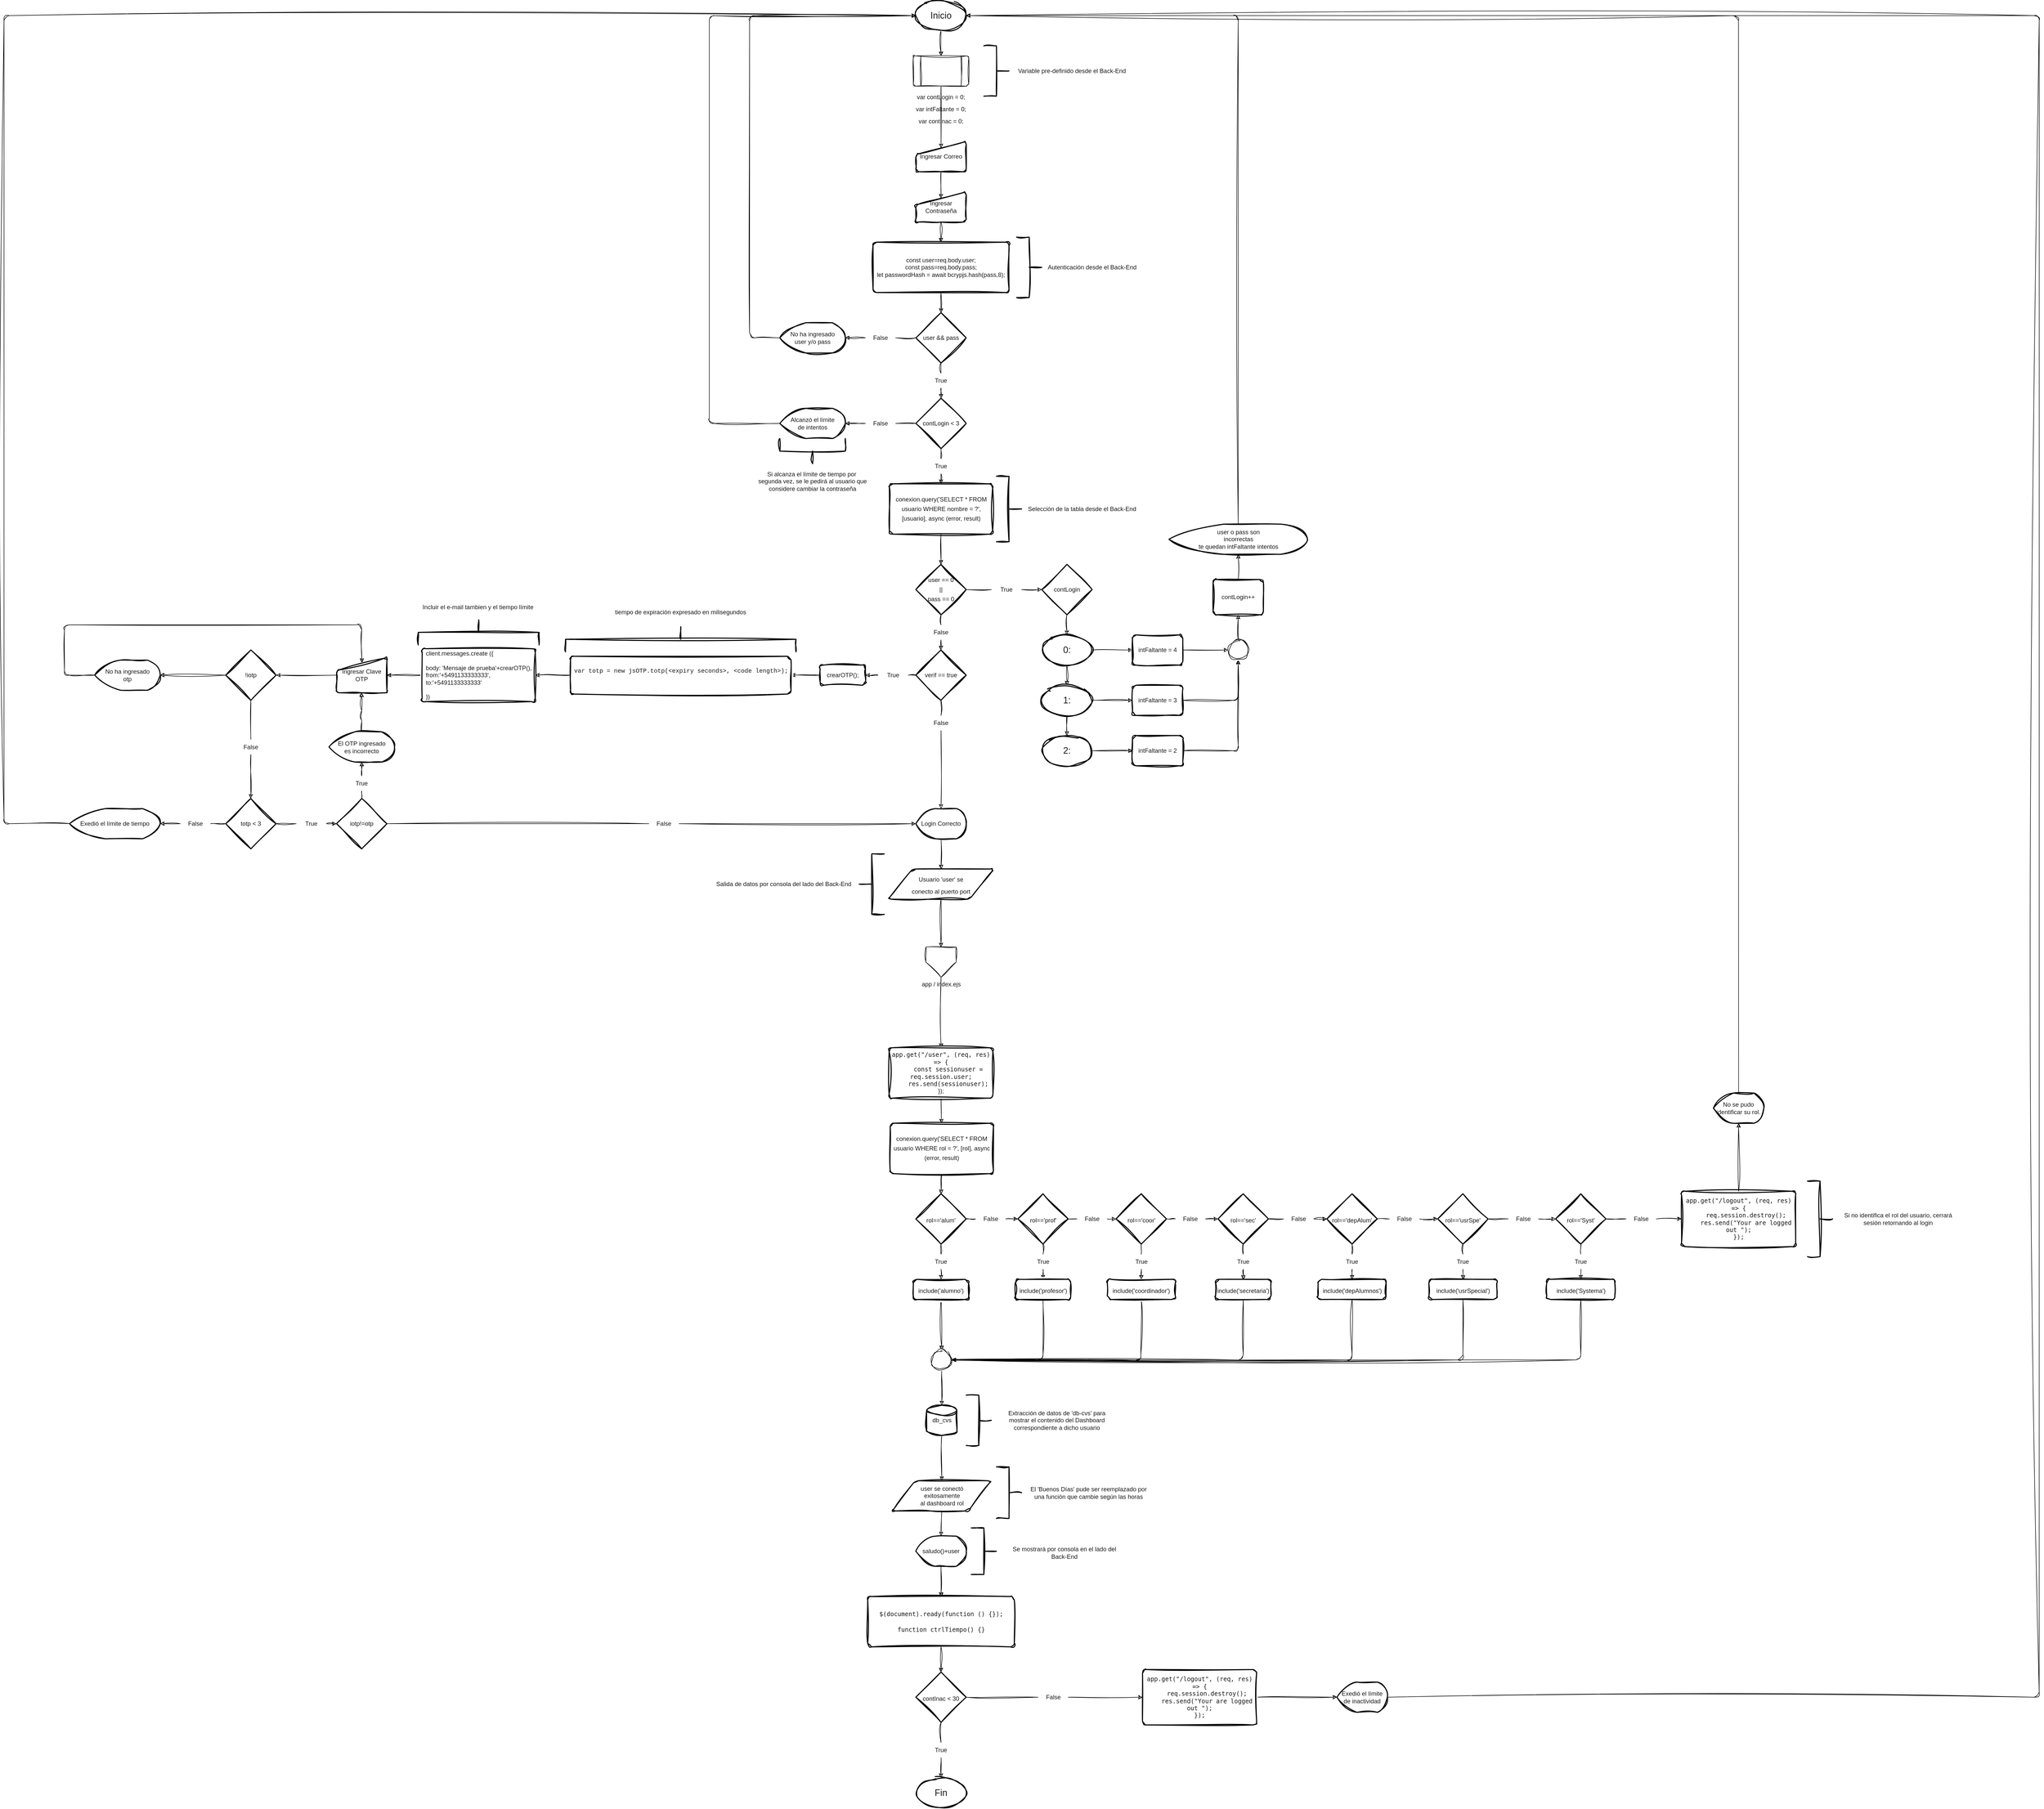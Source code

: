 <mxfile>
    <diagram id="GvpSd7HAZyPSaKiCS1uT" name="Sesión Completa">
        <mxGraphModel dx="2789" dy="1063" grid="1" gridSize="10" guides="1" tooltips="1" connect="1" arrows="1" fold="1" page="0" pageScale="1" pageWidth="827" pageHeight="1169" background="none" math="0" shadow="0">
            <root>
                <mxCell id="0"/>
                <mxCell id="1" parent="0"/>
                <mxCell id="LedNwjSUw15aTKv88eDy-1" style="edgeStyle=none;hachureGap=4;html=1;exitX=0.5;exitY=1;exitDx=0;exitDy=0;exitPerimeter=0;entryX=0.5;entryY=0;entryDx=0;entryDy=0;fontFamily=Helvetica;fontSize=12;fontStyle=1;labelBackgroundColor=none;fontColor=#191919;sketch=1;curveFitting=1;jiggle=2;" parent="1" source="LedNwjSUw15aTKv88eDy-2" target="LedNwjSUw15aTKv88eDy-35" edge="1">
                    <mxGeometry relative="1" as="geometry"/>
                </mxCell>
                <mxCell id="LedNwjSUw15aTKv88eDy-2" value="&lt;font style=&quot;font-size: 18px;&quot;&gt;Inicio&lt;/font&gt;" style="strokeWidth=2;html=1;shape=mxgraph.flowchart.start_1;whiteSpace=wrap;labelBackgroundColor=none;fontColor=#191919;sketch=1;curveFitting=1;jiggle=2;" parent="1" vertex="1">
                    <mxGeometry x="290" y="-140" width="100" height="60" as="geometry"/>
                </mxCell>
                <mxCell id="EzIX7GMqhatzXJHRx48A-2" style="edgeStyle=none;html=1;exitX=0.5;exitY=1;exitDx=0;exitDy=0;entryX=0.5;entryY=0.217;entryDx=0;entryDy=0;entryPerimeter=0;labelBackgroundColor=none;fontColor=#191919;sketch=1;curveFitting=1;jiggle=2;" parent="1" source="LedNwjSUw15aTKv88eDy-4" target="LedNwjSUw15aTKv88eDy-6" edge="1">
                    <mxGeometry relative="1" as="geometry"/>
                </mxCell>
                <mxCell id="LedNwjSUw15aTKv88eDy-4" value="Ingresar Correo" style="html=1;strokeWidth=2;shape=manualInput;whiteSpace=wrap;rounded=1;size=26;arcSize=11;labelBackgroundColor=none;fontColor=#191919;sketch=1;curveFitting=1;jiggle=2;" parent="1" vertex="1">
                    <mxGeometry x="290" y="140" width="100" height="60" as="geometry"/>
                </mxCell>
                <mxCell id="LedNwjSUw15aTKv88eDy-5" style="edgeStyle=none;html=1;exitX=0.5;exitY=1;exitDx=0;exitDy=0;fontStyle=1;labelBackgroundColor=none;fontColor=#191919;sketch=1;curveFitting=1;jiggle=2;" parent="1" source="LedNwjSUw15aTKv88eDy-6" target="LedNwjSUw15aTKv88eDy-11" edge="1">
                    <mxGeometry relative="1" as="geometry"/>
                </mxCell>
                <mxCell id="LedNwjSUw15aTKv88eDy-6" value="Ingresar Contraseña" style="html=1;strokeWidth=2;shape=manualInput;whiteSpace=wrap;rounded=1;size=26;arcSize=11;labelBackgroundColor=none;fontColor=#191919;sketch=1;curveFitting=1;jiggle=2;" parent="1" vertex="1">
                    <mxGeometry x="290" y="240" width="100" height="60" as="geometry"/>
                </mxCell>
                <mxCell id="LedNwjSUw15aTKv88eDy-7" style="edgeStyle=none;html=1;exitX=0;exitY=0.5;exitDx=0;exitDy=0;exitPerimeter=0;entryX=1;entryY=0.5;entryDx=0;entryDy=0;entryPerimeter=0;fontFamily=Helvetica;fontSize=12;fontColor=#191919;startArrow=none;fontStyle=1;labelBackgroundColor=none;sketch=1;curveFitting=1;jiggle=2;" parent="1" source="LedNwjSUw15aTKv88eDy-25" target="LedNwjSUw15aTKv88eDy-23" edge="1">
                    <mxGeometry relative="1" as="geometry"/>
                </mxCell>
                <mxCell id="LedNwjSUw15aTKv88eDy-8" style="edgeStyle=none;hachureGap=4;html=1;exitX=0.5;exitY=1;exitDx=0;exitDy=0;exitPerimeter=0;entryX=0.5;entryY=0;entryDx=0;entryDy=0;entryPerimeter=0;fontFamily=Architects Daughter;fontSource=https%3A%2F%2Ffonts.googleapis.com%2Fcss%3Ffamily%3DArchitects%2BDaughter;fontSize=16;startArrow=none;fontStyle=1;labelBackgroundColor=none;fontColor=#191919;sketch=1;curveFitting=1;jiggle=2;" parent="1" source="LedNwjSUw15aTKv88eDy-44" target="LedNwjSUw15aTKv88eDy-42" edge="1">
                    <mxGeometry relative="1" as="geometry"/>
                </mxCell>
                <mxCell id="LedNwjSUw15aTKv88eDy-9" value="user &amp;amp;&amp;amp; pass" style="strokeWidth=2;html=1;shape=mxgraph.flowchart.decision;whiteSpace=wrap;labelBackgroundColor=none;fontColor=#191919;sketch=1;curveFitting=1;jiggle=2;" parent="1" vertex="1">
                    <mxGeometry x="290" y="480" width="100" height="100" as="geometry"/>
                </mxCell>
                <mxCell id="LedNwjSUw15aTKv88eDy-10" style="edgeStyle=none;html=1;exitX=0.5;exitY=1;exitDx=0;exitDy=0;entryX=0.5;entryY=0;entryDx=0;entryDy=0;entryPerimeter=0;fontStyle=1;labelBackgroundColor=none;fontColor=#191919;sketch=1;curveFitting=1;jiggle=2;" parent="1" source="LedNwjSUw15aTKv88eDy-11" target="LedNwjSUw15aTKv88eDy-9" edge="1">
                    <mxGeometry relative="1" as="geometry"/>
                </mxCell>
                <mxCell id="LedNwjSUw15aTKv88eDy-11" value="const user=req.body.user;&lt;br&gt;const pass=req.body.pass;&lt;br&gt;let passwordHash = await bcrypjs.hash(pass,8);" style="rounded=1;whiteSpace=wrap;html=1;absoluteArcSize=1;arcSize=14;strokeWidth=2;align=center;labelBackgroundColor=none;fontColor=#191919;sketch=1;curveFitting=1;jiggle=2;" parent="1" vertex="1">
                    <mxGeometry x="205" y="340" width="270" height="100" as="geometry"/>
                </mxCell>
                <mxCell id="LedNwjSUw15aTKv88eDy-12" value="" style="strokeWidth=2;html=1;shape=mxgraph.flowchart.annotation_2;align=left;labelPosition=right;pointerEvents=1;rotation=-180;labelBackgroundColor=none;fontColor=#191919;sketch=1;curveFitting=1;jiggle=2;" parent="1" vertex="1">
                    <mxGeometry x="425" y="-50" width="50" height="100" as="geometry"/>
                </mxCell>
                <mxCell id="LedNwjSUw15aTKv88eDy-13" value="Variable pre-definido desde el Back-End" style="text;html=1;strokeColor=none;fillColor=none;align=center;verticalAlign=middle;whiteSpace=wrap;rounded=0;labelBackgroundColor=none;fontColor=#191919;sketch=1;curveFitting=1;jiggle=2;" parent="1" vertex="1">
                    <mxGeometry x="490" y="-15" width="220" height="30" as="geometry"/>
                </mxCell>
                <mxCell id="LedNwjSUw15aTKv88eDy-14" style="edgeStyle=none;html=1;exitX=0.5;exitY=1;exitDx=0;exitDy=0;entryX=0.5;entryY=0;entryDx=0;entryDy=0;entryPerimeter=0;fontFamily=Helvetica;fontSize=12;fontColor=#191919;fontStyle=1;labelBackgroundColor=none;sketch=1;curveFitting=1;jiggle=2;" parent="1" source="LedNwjSUw15aTKv88eDy-15" target="LedNwjSUw15aTKv88eDy-18" edge="1">
                    <mxGeometry relative="1" as="geometry"/>
                </mxCell>
                <mxCell id="LedNwjSUw15aTKv88eDy-15" value="&lt;div style=&quot;line-height: 19px;&quot;&gt;&lt;span style=&quot;&quot;&gt;&lt;font&gt;conexion.query('SELECT * FROM usuario WHERE nombre = ?', [usuario], async (error, result)&lt;/font&gt;&lt;/span&gt;&lt;/div&gt;" style="rounded=1;whiteSpace=wrap;html=1;absoluteArcSize=1;arcSize=14;strokeWidth=2;align=center;fillColor=default;labelBackgroundColor=none;fontColor=#191919;sketch=1;curveFitting=1;jiggle=2;" parent="1" vertex="1">
                    <mxGeometry x="237.5" y="820" width="205" height="100" as="geometry"/>
                </mxCell>
                <mxCell id="LedNwjSUw15aTKv88eDy-16" style="edgeStyle=none;hachureGap=4;html=1;exitX=1;exitY=0.5;exitDx=0;exitDy=0;exitPerimeter=0;entryX=0;entryY=0.5;entryDx=0;entryDy=0;fontFamily=Helvetica;fontSize=12;startArrow=none;entryPerimeter=0;fontStyle=1;labelBackgroundColor=none;fontColor=#191919;sketch=1;curveFitting=1;jiggle=2;" parent="1" source="LedNwjSUw15aTKv88eDy-52" target="LedNwjSUw15aTKv88eDy-54" edge="1">
                    <mxGeometry relative="1" as="geometry">
                        <mxPoint x="540" y="1030" as="targetPoint"/>
                    </mxGeometry>
                </mxCell>
                <mxCell id="LedNwjSUw15aTKv88eDy-17" style="edgeStyle=none;html=1;exitX=0.5;exitY=1;exitDx=0;exitDy=0;exitPerimeter=0;entryX=0.5;entryY=0;entryDx=0;entryDy=0;entryPerimeter=0;fontFamily=Helvetica;fontSize=12;fontColor=#191919;startArrow=none;fontStyle=1;labelBackgroundColor=none;sketch=1;curveFitting=1;jiggle=2;" parent="1" source="LedNwjSUw15aTKv88eDy-89" target="LedNwjSUw15aTKv88eDy-85" edge="1">
                    <mxGeometry relative="1" as="geometry"/>
                </mxCell>
                <mxCell id="LedNwjSUw15aTKv88eDy-18" value="&lt;div style=&quot;line-height: 19px;&quot;&gt;user == 0&lt;/div&gt;&lt;div style=&quot;line-height: 19px;&quot;&gt;||&lt;/div&gt;&lt;div style=&quot;line-height: 19px;&quot;&gt;pass == 0&lt;/div&gt;" style="strokeWidth=2;html=1;shape=mxgraph.flowchart.decision;whiteSpace=wrap;labelBackgroundColor=none;fontFamily=Helvetica;fontSize=12;fontColor=#191919;sketch=1;curveFitting=1;jiggle=2;" parent="1" vertex="1">
                    <mxGeometry x="290" y="980" width="100" height="100" as="geometry"/>
                </mxCell>
                <mxCell id="LedNwjSUw15aTKv88eDy-19" value="user o pass son&lt;br&gt;incorrectas&lt;br&gt;te quedan intFaltante intentos" style="strokeWidth=2;html=1;shape=mxgraph.flowchart.display;whiteSpace=wrap;labelBackgroundColor=none;fontFamily=Helvetica;fontSize=12;fontColor=#191919;sketch=1;curveFitting=1;jiggle=2;" parent="1" vertex="1">
                    <mxGeometry x="792.5" y="900" width="275" height="60" as="geometry"/>
                </mxCell>
                <mxCell id="LedNwjSUw15aTKv88eDy-20" style="edgeStyle=none;html=1;exitX=0.5;exitY=1;exitDx=0;exitDy=0;exitPerimeter=0;entryX=0.5;entryY=0;entryDx=0;entryDy=0;fontFamily=Helvetica;fontSize=12;fontStyle=1;labelBackgroundColor=none;fontColor=#191919;sketch=1;curveFitting=1;jiggle=2;" parent="1" source="LedNwjSUw15aTKv88eDy-21" target="LedNwjSUw15aTKv88eDy-31" edge="1">
                    <mxGeometry relative="1" as="geometry"/>
                </mxCell>
                <mxCell id="LedNwjSUw15aTKv88eDy-21" value="Login Correcto" style="strokeWidth=2;html=1;shape=mxgraph.flowchart.display;whiteSpace=wrap;labelBackgroundColor=none;fontFamily=Helvetica;fontSize=12;fontColor=#191919;sketch=1;curveFitting=1;jiggle=2;" parent="1" vertex="1">
                    <mxGeometry x="290" y="1465" width="100" height="60" as="geometry"/>
                </mxCell>
                <mxCell id="LedNwjSUw15aTKv88eDy-22" style="edgeStyle=none;html=1;exitX=0;exitY=0.5;exitDx=0;exitDy=0;exitPerimeter=0;entryX=0;entryY=0.5;entryDx=0;entryDy=0;entryPerimeter=0;fontFamily=Helvetica;fontSize=12;fontColor=#191919;fontStyle=1;labelBackgroundColor=none;sketch=1;curveFitting=1;jiggle=2;" parent="1" source="LedNwjSUw15aTKv88eDy-23" target="LedNwjSUw15aTKv88eDy-2" edge="1">
                    <mxGeometry relative="1" as="geometry">
                        <Array as="points">
                            <mxPoint x="-40" y="530"/>
                            <mxPoint x="-40" y="-110"/>
                        </Array>
                    </mxGeometry>
                </mxCell>
                <mxCell id="LedNwjSUw15aTKv88eDy-23" value="No ha ingresado&lt;br&gt;user y/o pass" style="strokeWidth=2;html=1;shape=mxgraph.flowchart.display;whiteSpace=wrap;labelBackgroundColor=none;fontFamily=Helvetica;fontSize=12;fontColor=#191919;sketch=1;curveFitting=1;jiggle=2;" parent="1" vertex="1">
                    <mxGeometry x="20" y="500" width="130" height="60" as="geometry"/>
                </mxCell>
                <mxCell id="LedNwjSUw15aTKv88eDy-24" value="" style="edgeStyle=none;html=1;exitX=0;exitY=0.5;exitDx=0;exitDy=0;exitPerimeter=0;entryX=1;entryY=0.5;entryDx=0;entryDy=0;entryPerimeter=0;fontFamily=Helvetica;fontSize=12;fontColor=#191919;endArrow=none;fontStyle=1;labelBackgroundColor=none;sketch=1;curveFitting=1;jiggle=2;" parent="1" source="LedNwjSUw15aTKv88eDy-9" target="LedNwjSUw15aTKv88eDy-25" edge="1">
                    <mxGeometry relative="1" as="geometry">
                        <mxPoint x="290.0" y="530" as="sourcePoint"/>
                        <mxPoint x="130.0" y="530" as="targetPoint"/>
                    </mxGeometry>
                </mxCell>
                <mxCell id="LedNwjSUw15aTKv88eDy-25" value="False" style="text;html=1;strokeColor=none;fillColor=none;align=center;verticalAlign=middle;whiteSpace=wrap;rounded=0;labelBackgroundColor=none;fontFamily=Helvetica;fontSize=12;fontColor=#191919;sketch=1;curveFitting=1;jiggle=2;" parent="1" vertex="1">
                    <mxGeometry x="190" y="515" width="60" height="30" as="geometry"/>
                </mxCell>
                <mxCell id="k278NYHIxa7tDxhs59UJ-102" style="edgeStyle=none;html=1;exitX=0.5;exitY=1;exitDx=0;exitDy=0;entryX=0.5;entryY=0;entryDx=0;entryDy=0;fontStyle=1;labelBackgroundColor=none;fontColor=#191919;sketch=1;curveFitting=1;jiggle=2;" parent="1" source="LedNwjSUw15aTKv88eDy-27" target="k278NYHIxa7tDxhs59UJ-59" edge="1">
                    <mxGeometry relative="1" as="geometry"/>
                </mxCell>
                <mxCell id="LedNwjSUw15aTKv88eDy-27" value="app / index.ejs" style="verticalLabelPosition=bottom;verticalAlign=top;html=1;shape=offPageConnector;rounded=0;size=0.5;labelBackgroundColor=none;fontFamily=Helvetica;fontSize=12;fontColor=#191919;sketch=1;curveFitting=1;jiggle=2;" parent="1" vertex="1">
                    <mxGeometry x="310" y="1740" width="60" height="60" as="geometry"/>
                </mxCell>
                <mxCell id="LedNwjSUw15aTKv88eDy-29" value="" style="strokeWidth=2;html=1;shape=mxgraph.flowchart.annotation_2;align=left;labelPosition=right;pointerEvents=1;rotation=-180;labelBackgroundColor=none;fontColor=#191919;sketch=1;curveFitting=1;jiggle=2;" parent="1" vertex="1">
                    <mxGeometry x="450" y="805" width="50" height="130" as="geometry"/>
                </mxCell>
                <mxCell id="LedNwjSUw15aTKv88eDy-30" style="edgeStyle=none;html=1;exitX=0.5;exitY=1;exitDx=0;exitDy=0;entryX=0.5;entryY=0;entryDx=0;entryDy=0;fontFamily=Helvetica;fontSize=12;fontStyle=1;labelBackgroundColor=none;fontColor=#191919;sketch=1;curveFitting=1;jiggle=2;" parent="1" source="LedNwjSUw15aTKv88eDy-31" target="LedNwjSUw15aTKv88eDy-27" edge="1">
                    <mxGeometry relative="1" as="geometry"/>
                </mxCell>
                <mxCell id="LedNwjSUw15aTKv88eDy-31" value="&lt;font style=&quot;font-size: 12px;&quot;&gt;&lt;font face=&quot;Helvetica&quot;&gt;Usuario 'user' se&lt;br&gt;conecto al puerto port&lt;/font&gt;&lt;br&gt;&lt;/font&gt;" style="shape=parallelogram;html=1;strokeWidth=2;perimeter=parallelogramPerimeter;whiteSpace=wrap;rounded=1;arcSize=12;size=0.23;hachureGap=4;fontFamily=Architects Daughter;fontSource=https%3A%2F%2Ffonts.googleapis.com%2Fcss%3Ffamily%3DArchitects%2BDaughter;fontSize=20;labelBackgroundColor=none;fontColor=#191919;sketch=1;curveFitting=1;jiggle=2;" parent="1" vertex="1">
                    <mxGeometry x="235" y="1585" width="210" height="60" as="geometry"/>
                </mxCell>
                <mxCell id="LedNwjSUw15aTKv88eDy-32" value="" style="strokeWidth=2;html=1;shape=mxgraph.flowchart.annotation_2;align=left;labelPosition=right;pointerEvents=1;rotation=0;labelBackgroundColor=none;fontColor=#191919;sketch=1;curveFitting=1;jiggle=2;" parent="1" vertex="1">
                    <mxGeometry x="177.5" y="1555" width="50" height="120" as="geometry"/>
                </mxCell>
                <mxCell id="LedNwjSUw15aTKv88eDy-33" value="Salida de datos por consola del lado del Back-End" style="text;html=1;strokeColor=none;fillColor=none;align=center;verticalAlign=middle;whiteSpace=wrap;rounded=0;labelBackgroundColor=none;fontColor=#191919;sketch=1;curveFitting=1;jiggle=2;" parent="1" vertex="1">
                    <mxGeometry x="-112.5" y="1600" width="280" height="30" as="geometry"/>
                </mxCell>
                <mxCell id="LedNwjSUw15aTKv88eDy-34" style="edgeStyle=none;hachureGap=4;html=1;exitX=0.5;exitY=1;exitDx=0;exitDy=0;entryX=0.5;entryY=0.217;entryDx=0;entryDy=0;entryPerimeter=0;fontFamily=Architects Daughter;fontSource=https%3A%2F%2Ffonts.googleapis.com%2Fcss%3Ffamily%3DArchitects%2BDaughter;fontSize=16;fontStyle=1;labelBackgroundColor=none;fontColor=#191919;sketch=1;curveFitting=1;jiggle=2;" parent="1" source="LedNwjSUw15aTKv88eDy-35" target="LedNwjSUw15aTKv88eDy-4" edge="1">
                    <mxGeometry relative="1" as="geometry"/>
                </mxCell>
                <mxCell id="LedNwjSUw15aTKv88eDy-35" value="&lt;font style=&quot;font-size: 12px;&quot;&gt;var contLogin = 0;&lt;br&gt;var intFaltante = 0;&lt;br&gt;var contInac = 0;&lt;br&gt;&lt;/font&gt;" style="verticalLabelPosition=bottom;verticalAlign=top;html=1;shape=process;whiteSpace=wrap;rounded=1;size=0.14;arcSize=6;hachureGap=4;fontFamily=Helvetica;fontSize=20;labelBackgroundColor=none;fontColor=#191919;sketch=1;curveFitting=1;jiggle=2;" parent="1" vertex="1">
                    <mxGeometry x="285" y="-30" width="110" height="60" as="geometry"/>
                </mxCell>
                <mxCell id="LedNwjSUw15aTKv88eDy-36" style="edgeStyle=none;hachureGap=4;html=1;entryX=1;entryY=0.5;entryDx=0;entryDy=0;entryPerimeter=0;fontFamily=Helvetica;fontSize=12;exitX=0.5;exitY=0;exitDx=0;exitDy=0;exitPerimeter=0;fontStyle=1;labelBackgroundColor=none;fontColor=#191919;sketch=1;curveFitting=1;jiggle=2;" parent="1" source="LedNwjSUw15aTKv88eDy-19" target="LedNwjSUw15aTKv88eDy-2" edge="1">
                    <mxGeometry relative="1" as="geometry">
                        <mxPoint x="895" y="830" as="sourcePoint"/>
                        <Array as="points">
                            <mxPoint x="930" y="-110"/>
                        </Array>
                    </mxGeometry>
                </mxCell>
                <mxCell id="LedNwjSUw15aTKv88eDy-37" value="" style="strokeWidth=2;html=1;shape=mxgraph.flowchart.annotation_2;align=left;labelPosition=right;pointerEvents=1;rotation=-180;labelBackgroundColor=none;fontColor=#191919;sketch=1;curveFitting=1;jiggle=2;" parent="1" vertex="1">
                    <mxGeometry x="490" y="330" width="50" height="120" as="geometry"/>
                </mxCell>
                <mxCell id="LedNwjSUw15aTKv88eDy-38" value="Autenticación desde el Back-End" style="text;html=1;strokeColor=none;fillColor=none;align=center;verticalAlign=middle;whiteSpace=wrap;rounded=0;labelBackgroundColor=none;fontColor=#191919;sketch=1;curveFitting=1;jiggle=2;" parent="1" vertex="1">
                    <mxGeometry x="550" y="375" width="180" height="30" as="geometry"/>
                </mxCell>
                <mxCell id="LedNwjSUw15aTKv88eDy-39" value="Selección de la tabla desde el Back-End" style="text;html=1;strokeColor=none;fillColor=none;align=center;verticalAlign=middle;whiteSpace=wrap;rounded=0;labelBackgroundColor=none;fontColor=#191919;sketch=1;curveFitting=1;jiggle=2;" parent="1" vertex="1">
                    <mxGeometry x="510" y="855" width="220" height="30" as="geometry"/>
                </mxCell>
                <mxCell id="LedNwjSUw15aTKv88eDy-40" style="edgeStyle=none;hachureGap=4;html=1;exitX=0.5;exitY=1;exitDx=0;exitDy=0;exitPerimeter=0;entryX=0.5;entryY=0;entryDx=0;entryDy=0;fontFamily=Helvetica;fontSize=12;startArrow=none;fontStyle=1;labelBackgroundColor=none;fontColor=#191919;sketch=1;curveFitting=1;jiggle=2;" parent="1" source="LedNwjSUw15aTKv88eDy-46" target="LedNwjSUw15aTKv88eDy-15" edge="1">
                    <mxGeometry relative="1" as="geometry"/>
                </mxCell>
                <mxCell id="LedNwjSUw15aTKv88eDy-41" style="edgeStyle=none;hachureGap=4;html=1;exitX=0;exitY=0.5;exitDx=0;exitDy=0;exitPerimeter=0;entryX=1;entryY=0.5;entryDx=0;entryDy=0;entryPerimeter=0;fontFamily=Helvetica;fontSize=12;startArrow=none;fontStyle=1;labelBackgroundColor=none;fontColor=#191919;sketch=1;curveFitting=1;jiggle=2;" parent="1" source="LedNwjSUw15aTKv88eDy-50" target="LedNwjSUw15aTKv88eDy-48" edge="1">
                    <mxGeometry relative="1" as="geometry"/>
                </mxCell>
                <mxCell id="LedNwjSUw15aTKv88eDy-42" value="contLogin &amp;lt; 3" style="strokeWidth=2;html=1;shape=mxgraph.flowchart.decision;whiteSpace=wrap;labelBackgroundColor=none;fontColor=#191919;sketch=1;curveFitting=1;jiggle=2;" parent="1" vertex="1">
                    <mxGeometry x="290" y="650" width="100" height="100" as="geometry"/>
                </mxCell>
                <mxCell id="LedNwjSUw15aTKv88eDy-43" value="" style="edgeStyle=none;hachureGap=4;html=1;exitX=0.5;exitY=1;exitDx=0;exitDy=0;exitPerimeter=0;entryX=0.5;entryY=0;entryDx=0;entryDy=0;entryPerimeter=0;fontFamily=Architects Daughter;fontSource=https%3A%2F%2Ffonts.googleapis.com%2Fcss%3Ffamily%3DArchitects%2BDaughter;fontSize=16;endArrow=none;fontStyle=1;labelBackgroundColor=none;fontColor=#191919;sketch=1;curveFitting=1;jiggle=2;" parent="1" source="LedNwjSUw15aTKv88eDy-9" target="LedNwjSUw15aTKv88eDy-44" edge="1">
                    <mxGeometry relative="1" as="geometry">
                        <mxPoint x="340" y="580" as="sourcePoint"/>
                        <mxPoint x="340" y="650" as="targetPoint"/>
                    </mxGeometry>
                </mxCell>
                <mxCell id="LedNwjSUw15aTKv88eDy-44" value="True" style="text;html=1;strokeColor=none;fillColor=none;align=center;verticalAlign=middle;whiteSpace=wrap;rounded=0;hachureGap=4;fontFamily=Helvetica;fontSize=12;labelBackgroundColor=none;fontColor=#191919;sketch=1;curveFitting=1;jiggle=2;" parent="1" vertex="1">
                    <mxGeometry x="310" y="600" width="60" height="30" as="geometry"/>
                </mxCell>
                <mxCell id="LedNwjSUw15aTKv88eDy-45" value="" style="edgeStyle=none;hachureGap=4;html=1;exitX=0.5;exitY=1;exitDx=0;exitDy=0;exitPerimeter=0;entryX=0.5;entryY=0;entryDx=0;entryDy=0;fontFamily=Helvetica;fontSize=12;endArrow=none;fontStyle=1;labelBackgroundColor=none;fontColor=#191919;sketch=1;curveFitting=1;jiggle=2;" parent="1" source="LedNwjSUw15aTKv88eDy-42" target="LedNwjSUw15aTKv88eDy-46" edge="1">
                    <mxGeometry relative="1" as="geometry">
                        <mxPoint x="340" y="750" as="sourcePoint"/>
                        <mxPoint x="340" y="820" as="targetPoint"/>
                    </mxGeometry>
                </mxCell>
                <mxCell id="LedNwjSUw15aTKv88eDy-46" value="True" style="text;html=1;strokeColor=none;fillColor=none;align=center;verticalAlign=middle;whiteSpace=wrap;rounded=0;hachureGap=4;fontFamily=Helvetica;fontSize=12;labelBackgroundColor=none;fontColor=#191919;sketch=1;curveFitting=1;jiggle=2;" parent="1" vertex="1">
                    <mxGeometry x="310" y="770" width="60" height="30" as="geometry"/>
                </mxCell>
                <mxCell id="LedNwjSUw15aTKv88eDy-47" style="edgeStyle=none;hachureGap=4;html=1;exitX=0;exitY=0.5;exitDx=0;exitDy=0;exitPerimeter=0;fontFamily=Helvetica;fontSize=12;entryX=0;entryY=0.5;entryDx=0;entryDy=0;entryPerimeter=0;fontStyle=1;labelBackgroundColor=none;fontColor=#191919;sketch=1;curveFitting=1;jiggle=2;" parent="1" source="LedNwjSUw15aTKv88eDy-48" target="LedNwjSUw15aTKv88eDy-2" edge="1">
                    <mxGeometry relative="1" as="geometry">
                        <mxPoint x="290" y="-60" as="targetPoint"/>
                        <Array as="points">
                            <mxPoint x="-120" y="700"/>
                            <mxPoint x="-120" y="-110"/>
                        </Array>
                    </mxGeometry>
                </mxCell>
                <mxCell id="LedNwjSUw15aTKv88eDy-48" value="Alcanzó el límite&lt;br&gt;de intentos" style="strokeWidth=2;html=1;shape=mxgraph.flowchart.display;whiteSpace=wrap;labelBackgroundColor=none;fontFamily=Helvetica;fontSize=12;fontColor=#191919;sketch=1;curveFitting=1;jiggle=2;" parent="1" vertex="1">
                    <mxGeometry x="20" y="670" width="130" height="60" as="geometry"/>
                </mxCell>
                <mxCell id="LedNwjSUw15aTKv88eDy-49" value="" style="edgeStyle=none;hachureGap=4;html=1;exitX=0;exitY=0.5;exitDx=0;exitDy=0;exitPerimeter=0;entryX=1;entryY=0.5;entryDx=0;entryDy=0;entryPerimeter=0;fontFamily=Helvetica;fontSize=12;endArrow=none;fontStyle=1;labelBackgroundColor=none;fontColor=#191919;sketch=1;curveFitting=1;jiggle=2;" parent="1" source="LedNwjSUw15aTKv88eDy-42" target="LedNwjSUw15aTKv88eDy-50" edge="1">
                    <mxGeometry relative="1" as="geometry">
                        <mxPoint x="290" y="700" as="sourcePoint"/>
                        <mxPoint x="150" y="700" as="targetPoint"/>
                    </mxGeometry>
                </mxCell>
                <mxCell id="LedNwjSUw15aTKv88eDy-50" value="False" style="text;html=1;strokeColor=none;fillColor=none;align=center;verticalAlign=middle;whiteSpace=wrap;rounded=0;labelBackgroundColor=none;fontFamily=Helvetica;fontSize=12;fontColor=#191919;sketch=1;curveFitting=1;jiggle=2;" parent="1" vertex="1">
                    <mxGeometry x="190" y="685" width="60" height="30" as="geometry"/>
                </mxCell>
                <mxCell id="LedNwjSUw15aTKv88eDy-51" value="" style="edgeStyle=none;hachureGap=4;html=1;exitX=1;exitY=0.5;exitDx=0;exitDy=0;exitPerimeter=0;entryX=0;entryY=0.5;entryDx=0;entryDy=0;fontFamily=Helvetica;fontSize=12;endArrow=none;fontStyle=1;labelBackgroundColor=none;fontColor=#191919;sketch=1;curveFitting=1;jiggle=2;" parent="1" source="LedNwjSUw15aTKv88eDy-18" target="LedNwjSUw15aTKv88eDy-52" edge="1">
                    <mxGeometry relative="1" as="geometry">
                        <mxPoint x="390" y="1030" as="sourcePoint"/>
                        <mxPoint x="540" y="1030" as="targetPoint"/>
                    </mxGeometry>
                </mxCell>
                <mxCell id="LedNwjSUw15aTKv88eDy-52" value="True" style="text;html=1;strokeColor=none;fillColor=none;align=center;verticalAlign=middle;whiteSpace=wrap;rounded=0;hachureGap=4;fontFamily=Helvetica;fontSize=12;labelBackgroundColor=none;fontColor=#191919;sketch=1;curveFitting=1;jiggle=2;" parent="1" vertex="1">
                    <mxGeometry x="440" y="1015" width="60" height="30" as="geometry"/>
                </mxCell>
                <mxCell id="LedNwjSUw15aTKv88eDy-53" style="edgeStyle=none;hachureGap=4;html=1;exitX=0.5;exitY=1;exitDx=0;exitDy=0;exitPerimeter=0;entryX=0.5;entryY=0;entryDx=0;entryDy=0;entryPerimeter=0;fontFamily=Architects Daughter;fontSource=https%3A%2F%2Ffonts.googleapis.com%2Fcss%3Ffamily%3DArchitects%2BDaughter;fontSize=16;fontStyle=1;labelBackgroundColor=none;fontColor=#191919;sketch=1;curveFitting=1;jiggle=2;" parent="1" source="LedNwjSUw15aTKv88eDy-54" target="LedNwjSUw15aTKv88eDy-57" edge="1">
                    <mxGeometry relative="1" as="geometry"/>
                </mxCell>
                <mxCell id="LedNwjSUw15aTKv88eDy-54" value="&lt;div style=&quot;line-height: 19px;&quot;&gt;contLogin&lt;/div&gt;" style="strokeWidth=2;html=1;shape=mxgraph.flowchart.decision;whiteSpace=wrap;labelBackgroundColor=none;fontFamily=Helvetica;fontSize=12;fontColor=#191919;sketch=1;curveFitting=1;jiggle=2;" parent="1" vertex="1">
                    <mxGeometry x="540" y="980" width="100" height="100" as="geometry"/>
                </mxCell>
                <mxCell id="LedNwjSUw15aTKv88eDy-55" style="edgeStyle=none;html=1;exitX=0.5;exitY=1;exitDx=0;exitDy=0;exitPerimeter=0;entryX=0.5;entryY=0;entryDx=0;entryDy=0;entryPerimeter=0;fontStyle=1;labelBackgroundColor=none;fontColor=#191919;sketch=1;curveFitting=1;jiggle=2;" parent="1" source="LedNwjSUw15aTKv88eDy-57" target="LedNwjSUw15aTKv88eDy-60" edge="1">
                    <mxGeometry relative="1" as="geometry"/>
                </mxCell>
                <mxCell id="LedNwjSUw15aTKv88eDy-56" style="edgeStyle=none;html=1;exitX=1;exitY=0.5;exitDx=0;exitDy=0;exitPerimeter=0;entryX=0;entryY=0.5;entryDx=0;entryDy=0;fontStyle=1;labelBackgroundColor=none;fontColor=#191919;sketch=1;curveFitting=1;jiggle=2;" parent="1" source="LedNwjSUw15aTKv88eDy-57" target="LedNwjSUw15aTKv88eDy-70" edge="1">
                    <mxGeometry relative="1" as="geometry"/>
                </mxCell>
                <mxCell id="LedNwjSUw15aTKv88eDy-57" value="&lt;font style=&quot;font-size: 18px;&quot;&gt;0:&lt;/font&gt;" style="strokeWidth=2;html=1;shape=mxgraph.flowchart.start_1;whiteSpace=wrap;labelBackgroundColor=none;fontColor=#191919;sketch=1;curveFitting=1;jiggle=2;" parent="1" vertex="1">
                    <mxGeometry x="540" y="1120" width="100" height="60" as="geometry"/>
                </mxCell>
                <mxCell id="LedNwjSUw15aTKv88eDy-58" style="edgeStyle=none;html=1;exitX=0.5;exitY=1;exitDx=0;exitDy=0;exitPerimeter=0;entryX=0.5;entryY=0;entryDx=0;entryDy=0;entryPerimeter=0;fontStyle=1;labelBackgroundColor=none;fontColor=#191919;sketch=1;curveFitting=1;jiggle=2;" parent="1" source="LedNwjSUw15aTKv88eDy-60" target="LedNwjSUw15aTKv88eDy-63" edge="1">
                    <mxGeometry relative="1" as="geometry"/>
                </mxCell>
                <mxCell id="LedNwjSUw15aTKv88eDy-59" style="edgeStyle=none;html=1;exitX=1;exitY=0.5;exitDx=0;exitDy=0;exitPerimeter=0;entryX=0;entryY=0.5;entryDx=0;entryDy=0;fontStyle=1;labelBackgroundColor=none;fontColor=#191919;sketch=1;curveFitting=1;jiggle=2;" parent="1" source="LedNwjSUw15aTKv88eDy-60" target="LedNwjSUw15aTKv88eDy-72" edge="1">
                    <mxGeometry relative="1" as="geometry"/>
                </mxCell>
                <mxCell id="LedNwjSUw15aTKv88eDy-60" value="&lt;font style=&quot;font-size: 18px;&quot;&gt;1:&lt;/font&gt;" style="strokeWidth=2;html=1;shape=mxgraph.flowchart.start_1;whiteSpace=wrap;labelBackgroundColor=none;fontColor=#191919;sketch=1;curveFitting=1;jiggle=2;" parent="1" vertex="1">
                    <mxGeometry x="540" y="1220" width="100" height="60" as="geometry"/>
                </mxCell>
                <mxCell id="LedNwjSUw15aTKv88eDy-62" style="edgeStyle=none;html=1;exitX=1;exitY=0.5;exitDx=0;exitDy=0;exitPerimeter=0;entryX=0;entryY=0.5;entryDx=0;entryDy=0;fontStyle=1;labelBackgroundColor=none;fontColor=#191919;sketch=1;curveFitting=1;jiggle=2;" parent="1" source="LedNwjSUw15aTKv88eDy-63" target="LedNwjSUw15aTKv88eDy-74" edge="1">
                    <mxGeometry relative="1" as="geometry"/>
                </mxCell>
                <mxCell id="LedNwjSUw15aTKv88eDy-63" value="&lt;font style=&quot;font-size: 18px;&quot;&gt;2:&lt;/font&gt;" style="strokeWidth=2;html=1;shape=mxgraph.flowchart.start_1;whiteSpace=wrap;labelBackgroundColor=none;fontColor=#191919;sketch=1;curveFitting=1;jiggle=2;" parent="1" vertex="1">
                    <mxGeometry x="540" y="1320" width="100" height="60" as="geometry"/>
                </mxCell>
                <mxCell id="LedNwjSUw15aTKv88eDy-69" style="edgeStyle=none;html=1;exitX=1;exitY=0.5;exitDx=0;exitDy=0;entryX=0;entryY=0.5;entryDx=0;entryDy=0;entryPerimeter=0;fontStyle=1;labelBackgroundColor=none;fontColor=#191919;sketch=1;curveFitting=1;jiggle=2;" parent="1" source="LedNwjSUw15aTKv88eDy-70" target="LedNwjSUw15aTKv88eDy-82" edge="1">
                    <mxGeometry relative="1" as="geometry"/>
                </mxCell>
                <mxCell id="LedNwjSUw15aTKv88eDy-70" value="intFaltante = 4" style="rounded=1;whiteSpace=wrap;html=1;absoluteArcSize=1;arcSize=14;strokeWidth=2;hachureGap=4;fontFamily=Helvetica;fontSize=12;labelBackgroundColor=none;fontColor=#191919;sketch=1;curveFitting=1;jiggle=2;" parent="1" vertex="1">
                    <mxGeometry x="720" y="1120" width="100" height="60" as="geometry"/>
                </mxCell>
                <mxCell id="LedNwjSUw15aTKv88eDy-71" style="edgeStyle=none;html=1;exitX=1;exitY=0.5;exitDx=0;exitDy=0;entryX=0.5;entryY=1;entryDx=0;entryDy=0;entryPerimeter=0;fontStyle=1;labelBackgroundColor=none;fontColor=#191919;sketch=1;curveFitting=1;jiggle=2;" parent="1" source="LedNwjSUw15aTKv88eDy-72" target="LedNwjSUw15aTKv88eDy-82" edge="1">
                    <mxGeometry relative="1" as="geometry">
                        <mxPoint x="930" y="1185" as="targetPoint"/>
                        <Array as="points">
                            <mxPoint x="930" y="1250"/>
                        </Array>
                    </mxGeometry>
                </mxCell>
                <mxCell id="LedNwjSUw15aTKv88eDy-72" value="intFaltante = 3" style="rounded=1;whiteSpace=wrap;html=1;absoluteArcSize=1;arcSize=14;strokeWidth=2;hachureGap=4;fontFamily=Helvetica;fontSize=12;labelBackgroundColor=none;fontColor=#191919;sketch=1;curveFitting=1;jiggle=2;" parent="1" vertex="1">
                    <mxGeometry x="720" y="1220" width="100" height="60" as="geometry"/>
                </mxCell>
                <mxCell id="LedNwjSUw15aTKv88eDy-73" style="edgeStyle=none;html=1;exitX=1;exitY=0.5;exitDx=0;exitDy=0;entryX=0.5;entryY=1;entryDx=0;entryDy=0;entryPerimeter=0;fontStyle=1;labelBackgroundColor=none;fontColor=#191919;sketch=1;curveFitting=1;jiggle=2;" parent="1" source="LedNwjSUw15aTKv88eDy-74" target="LedNwjSUw15aTKv88eDy-82" edge="1">
                    <mxGeometry relative="1" as="geometry">
                        <mxPoint x="960" y="1200" as="targetPoint"/>
                        <Array as="points">
                            <mxPoint x="930" y="1350"/>
                        </Array>
                    </mxGeometry>
                </mxCell>
                <mxCell id="LedNwjSUw15aTKv88eDy-74" value="intFaltante = 2" style="rounded=1;whiteSpace=wrap;html=1;absoluteArcSize=1;arcSize=14;strokeWidth=2;hachureGap=4;fontFamily=Helvetica;fontSize=12;labelBackgroundColor=none;fontColor=#191919;sketch=1;curveFitting=1;jiggle=2;" parent="1" vertex="1">
                    <mxGeometry x="720" y="1320" width="100" height="60" as="geometry"/>
                </mxCell>
                <mxCell id="LedNwjSUw15aTKv88eDy-79" style="edgeStyle=none;html=1;exitX=0.5;exitY=0;exitDx=0;exitDy=0;entryX=0.5;entryY=1;entryDx=0;entryDy=0;entryPerimeter=0;fontStyle=1;labelBackgroundColor=none;fontColor=#191919;sketch=1;curveFitting=1;jiggle=2;" parent="1" source="LedNwjSUw15aTKv88eDy-80" target="LedNwjSUw15aTKv88eDy-19" edge="1">
                    <mxGeometry relative="1" as="geometry"/>
                </mxCell>
                <mxCell id="LedNwjSUw15aTKv88eDy-80" value="contLogin++" style="rounded=1;whiteSpace=wrap;html=1;absoluteArcSize=1;arcSize=14;strokeWidth=2;hachureGap=4;fontFamily=Helvetica;fontSize=12;labelBackgroundColor=none;fontColor=#191919;sketch=1;curveFitting=1;jiggle=2;" parent="1" vertex="1">
                    <mxGeometry x="880" y="1010" width="100" height="70" as="geometry"/>
                </mxCell>
                <mxCell id="LedNwjSUw15aTKv88eDy-81" style="edgeStyle=none;html=1;exitX=0.5;exitY=0;exitDx=0;exitDy=0;exitPerimeter=0;entryX=0.5;entryY=1;entryDx=0;entryDy=0;fontStyle=1;labelBackgroundColor=none;fontColor=#191919;sketch=1;curveFitting=1;jiggle=2;" parent="1" source="LedNwjSUw15aTKv88eDy-82" target="LedNwjSUw15aTKv88eDy-80" edge="1">
                    <mxGeometry relative="1" as="geometry"/>
                </mxCell>
                <mxCell id="LedNwjSUw15aTKv88eDy-82" value="" style="verticalLabelPosition=bottom;verticalAlign=top;html=1;shape=mxgraph.flowchart.on-page_reference;labelBackgroundColor=none;fontColor=#191919;sketch=1;curveFitting=1;jiggle=2;" parent="1" vertex="1">
                    <mxGeometry x="910" y="1130" width="40" height="40" as="geometry"/>
                </mxCell>
                <mxCell id="LedNwjSUw15aTKv88eDy-83" style="edgeStyle=none;html=1;exitX=0;exitY=0.5;exitDx=0;exitDy=0;exitPerimeter=0;entryX=1;entryY=0.5;entryDx=0;entryDy=0;fontFamily=Helvetica;fontSize=12;fontColor=#191919;startArrow=none;fontStyle=1;labelBackgroundColor=none;sketch=1;curveFitting=1;jiggle=2;" parent="1" source="LedNwjSUw15aTKv88eDy-94" target="LedNwjSUw15aTKv88eDy-87" edge="1">
                    <mxGeometry relative="1" as="geometry"/>
                </mxCell>
                <mxCell id="LedNwjSUw15aTKv88eDy-84" style="edgeStyle=none;html=1;exitX=0.5;exitY=1;exitDx=0;exitDy=0;exitPerimeter=0;entryX=0.5;entryY=0;entryDx=0;entryDy=0;entryPerimeter=0;fontFamily=Helvetica;fontSize=12;fontColor=#191919;startArrow=none;fontStyle=1;labelBackgroundColor=none;sketch=1;curveFitting=1;jiggle=2;" parent="1" source="LedNwjSUw15aTKv88eDy-108" target="LedNwjSUw15aTKv88eDy-21" edge="1">
                    <mxGeometry relative="1" as="geometry"/>
                </mxCell>
                <mxCell id="LedNwjSUw15aTKv88eDy-85" value="&lt;div style=&quot;line-height: 19px;&quot;&gt;verif == true&lt;/div&gt;" style="strokeWidth=2;html=1;shape=mxgraph.flowchart.decision;whiteSpace=wrap;labelBackgroundColor=none;fontFamily=Helvetica;fontSize=12;fontColor=#191919;sketch=1;curveFitting=1;jiggle=2;" parent="1" vertex="1">
                    <mxGeometry x="290" y="1150" width="100" height="100" as="geometry"/>
                </mxCell>
                <mxCell id="LedNwjSUw15aTKv88eDy-86" style="edgeStyle=none;html=1;exitX=0;exitY=0.5;exitDx=0;exitDy=0;entryX=1;entryY=0.5;entryDx=0;entryDy=0;fontFamily=Helvetica;fontSize=12;fontColor=#191919;fontStyle=1;labelBackgroundColor=none;sketch=1;curveFitting=1;jiggle=2;" parent="1" source="LedNwjSUw15aTKv88eDy-87" target="LedNwjSUw15aTKv88eDy-109" edge="1">
                    <mxGeometry relative="1" as="geometry">
                        <mxPoint x="44.5" y="1200" as="targetPoint"/>
                    </mxGeometry>
                </mxCell>
                <mxCell id="LedNwjSUw15aTKv88eDy-87" value="&lt;font style=&quot;font-size: 12px;&quot;&gt;&lt;span style=&quot;font-family: &amp;quot;Source Code Pro&amp;quot;, source_code_proregular, Arial, sans-serif; height: inherit; line-height: inherit; text-align: left;&quot; class=&quot;crayon-e&quot;&gt;crearOTP&lt;/span&gt;&lt;span style=&quot;font-family: &amp;quot;Source Code Pro&amp;quot;, source_code_proregular, Arial, sans-serif; height: inherit; line-height: inherit; text-align: left;&quot; class=&quot;crayon-sy&quot;&gt;(&lt;/span&gt;&lt;span style=&quot;font-family: &amp;quot;Source Code Pro&amp;quot;, source_code_proregular, Arial, sans-serif; height: inherit; line-height: inherit; text-align: left;&quot; class=&quot;crayon-sy&quot;&gt;)&lt;/span&gt;&lt;span style=&quot;font-family: &amp;quot;Source Code Pro&amp;quot;, source_code_proregular, Arial, sans-serif; height: inherit; line-height: inherit; text-align: left;&quot; class=&quot;crayon-sy&quot;&gt;;&lt;/span&gt;&lt;/font&gt;" style="rounded=1;whiteSpace=wrap;html=1;absoluteArcSize=1;arcSize=14;strokeWidth=2;labelBackgroundColor=none;fontColor=#191919;sketch=1;curveFitting=1;jiggle=2;" parent="1" vertex="1">
                    <mxGeometry x="100" y="1180" width="90" height="40" as="geometry"/>
                </mxCell>
                <mxCell id="LedNwjSUw15aTKv88eDy-88" value="" style="edgeStyle=none;html=1;exitX=0.5;exitY=1;exitDx=0;exitDy=0;exitPerimeter=0;entryX=0.5;entryY=0;entryDx=0;entryDy=0;entryPerimeter=0;fontFamily=Helvetica;fontSize=12;fontColor=#191919;endArrow=none;fontStyle=1;labelBackgroundColor=none;sketch=1;curveFitting=1;jiggle=2;" parent="1" source="LedNwjSUw15aTKv88eDy-18" target="LedNwjSUw15aTKv88eDy-89" edge="1">
                    <mxGeometry relative="1" as="geometry">
                        <mxPoint x="340" y="1080" as="sourcePoint"/>
                        <mxPoint x="340" y="1150" as="targetPoint"/>
                    </mxGeometry>
                </mxCell>
                <mxCell id="LedNwjSUw15aTKv88eDy-89" value="False" style="text;html=1;strokeColor=none;fillColor=none;align=center;verticalAlign=middle;whiteSpace=wrap;rounded=0;labelBackgroundColor=none;fontFamily=Helvetica;fontSize=12;fontColor=#191919;glass=0;sketch=1;curveFitting=1;jiggle=2;" parent="1" vertex="1">
                    <mxGeometry x="310" y="1100" width="60" height="30" as="geometry"/>
                </mxCell>
                <mxCell id="LedNwjSUw15aTKv88eDy-90" style="edgeStyle=none;html=1;entryX=1;entryY=0.5;entryDx=0;entryDy=0;fontFamily=Helvetica;fontSize=12;fontColor=#191919;exitX=0;exitY=0.5;exitDx=0;exitDy=0;fontStyle=1;labelBackgroundColor=none;sketch=1;curveFitting=1;jiggle=2;" parent="1" source="LedNwjSUw15aTKv88eDy-109" target="LedNwjSUw15aTKv88eDy-110" edge="1">
                    <mxGeometry relative="1" as="geometry">
                        <mxPoint x="-420" y="1200" as="sourcePoint"/>
                        <mxPoint x="-465.5" y="1199.5" as="targetPoint"/>
                    </mxGeometry>
                </mxCell>
                <mxCell id="LedNwjSUw15aTKv88eDy-91" style="edgeStyle=none;html=1;exitX=0;exitY=0.5;exitDx=0;exitDy=0;entryX=1;entryY=0.5;entryDx=0;entryDy=0;entryPerimeter=0;fontFamily=Helvetica;fontSize=12;fontColor=#191919;fontStyle=1;labelBackgroundColor=none;sketch=1;curveFitting=1;jiggle=2;" parent="1" source="LedNwjSUw15aTKv88eDy-92" target="LedNwjSUw15aTKv88eDy-100" edge="1">
                    <mxGeometry relative="1" as="geometry"/>
                </mxCell>
                <mxCell id="LedNwjSUw15aTKv88eDy-92" value="Ingresar Clave&lt;br&gt;OTP" style="html=1;strokeWidth=2;shape=manualInput;whiteSpace=wrap;rounded=1;size=26;arcSize=11;labelBackgroundColor=none;fontColor=#191919;sketch=1;curveFitting=1;jiggle=2;" parent="1" vertex="1">
                    <mxGeometry x="-860" y="1165" width="100" height="70" as="geometry"/>
                </mxCell>
                <mxCell id="LedNwjSUw15aTKv88eDy-93" value="" style="edgeStyle=none;html=1;exitX=0;exitY=0.5;exitDx=0;exitDy=0;exitPerimeter=0;entryX=1;entryY=0.5;entryDx=0;entryDy=0;fontFamily=Helvetica;fontSize=12;fontColor=#191919;endArrow=none;fontStyle=1;labelBackgroundColor=none;sketch=1;curveFitting=1;jiggle=2;" parent="1" source="LedNwjSUw15aTKv88eDy-85" target="LedNwjSUw15aTKv88eDy-94" edge="1">
                    <mxGeometry relative="1" as="geometry">
                        <mxPoint x="290" y="1200" as="sourcePoint"/>
                        <mxPoint x="205" y="1200" as="targetPoint"/>
                    </mxGeometry>
                </mxCell>
                <mxCell id="LedNwjSUw15aTKv88eDy-94" value="True" style="text;html=1;strokeColor=none;fillColor=none;align=center;verticalAlign=middle;whiteSpace=wrap;rounded=0;labelBackgroundColor=none;fontFamily=Helvetica;fontSize=12;fontColor=#191919;sketch=1;curveFitting=1;jiggle=2;" parent="1" vertex="1">
                    <mxGeometry x="215" y="1185" width="60" height="30" as="geometry"/>
                </mxCell>
                <mxCell id="LedNwjSUw15aTKv88eDy-95" value="" style="strokeWidth=2;html=1;shape=mxgraph.flowchart.annotation_2;align=left;labelPosition=right;pointerEvents=1;rotation=90;labelBackgroundColor=none;fontColor=#191919;sketch=1;curveFitting=1;jiggle=2;" parent="1" vertex="1">
                    <mxGeometry x="-602.75" y="995" width="50" height="240" as="geometry"/>
                </mxCell>
                <mxCell id="LedNwjSUw15aTKv88eDy-96" value="Incluir el e-mail tambien y el tiempo límite" style="text;html=1;strokeColor=none;fillColor=none;align=center;verticalAlign=middle;whiteSpace=wrap;rounded=0;labelBackgroundColor=none;fontColor=#191919;sketch=1;curveFitting=1;jiggle=2;" parent="1" vertex="1">
                    <mxGeometry x="-693.25" y="1050" width="227.75" height="30" as="geometry"/>
                </mxCell>
                <mxCell id="LedNwjSUw15aTKv88eDy-97" style="edgeStyle=none;html=1;exitX=0;exitY=0.5;exitDx=0;exitDy=0;entryX=1;entryY=0.5;entryDx=0;entryDy=0;fontFamily=Helvetica;fontSize=12;fontColor=#191919;fontStyle=1;labelBackgroundColor=none;sketch=1;curveFitting=1;jiggle=2;" parent="1" source="LedNwjSUw15aTKv88eDy-110" target="LedNwjSUw15aTKv88eDy-92" edge="1">
                    <mxGeometry relative="1" as="geometry">
                        <mxPoint x="-690" y="1200" as="sourcePoint"/>
                    </mxGeometry>
                </mxCell>
                <mxCell id="LedNwjSUw15aTKv88eDy-99" style="edgeStyle=none;html=1;exitX=0.5;exitY=1;exitDx=0;exitDy=0;exitPerimeter=0;entryX=0.5;entryY=0;entryDx=0;entryDy=0;entryPerimeter=0;startArrow=none;fontStyle=1;labelBackgroundColor=none;fontColor=#191919;sketch=1;curveFitting=1;jiggle=2;" parent="1" source="LedNwjSUw15aTKv88eDy-127" target="LedNwjSUw15aTKv88eDy-113" edge="1">
                    <mxGeometry relative="1" as="geometry"/>
                </mxCell>
                <mxCell id="tgaokWY2iIoJYbnHZ9cK-3" style="edgeStyle=none;html=1;exitX=0;exitY=0.5;exitDx=0;exitDy=0;exitPerimeter=0;entryX=1;entryY=0.5;entryDx=0;entryDy=0;entryPerimeter=0;fontStyle=1;labelBackgroundColor=none;fontColor=#191919;sketch=1;curveFitting=1;jiggle=2;" parent="1" source="LedNwjSUw15aTKv88eDy-100" target="LedNwjSUw15aTKv88eDy-102" edge="1">
                    <mxGeometry relative="1" as="geometry"/>
                </mxCell>
                <mxCell id="LedNwjSUw15aTKv88eDy-100" value="&lt;div style=&quot;line-height: 19px;&quot;&gt;!iotp&lt;/div&gt;" style="strokeWidth=2;html=1;shape=mxgraph.flowchart.decision;whiteSpace=wrap;labelBackgroundColor=none;fontFamily=Helvetica;fontSize=12;fontColor=#191919;sketch=1;curveFitting=1;jiggle=2;" parent="1" vertex="1">
                    <mxGeometry x="-1080" y="1150" width="100" height="100" as="geometry"/>
                </mxCell>
                <mxCell id="tgaokWY2iIoJYbnHZ9cK-4" style="edgeStyle=none;html=1;exitX=0;exitY=0.5;exitDx=0;exitDy=0;exitPerimeter=0;fontStyle=1;labelBackgroundColor=none;fontColor=#191919;entryX=0.504;entryY=0.145;entryDx=0;entryDy=0;entryPerimeter=0;sketch=1;curveFitting=1;jiggle=2;" parent="1" source="LedNwjSUw15aTKv88eDy-102" target="LedNwjSUw15aTKv88eDy-92" edge="1">
                    <mxGeometry relative="1" as="geometry">
                        <mxPoint x="-1031" y="1140" as="targetPoint"/>
                        <Array as="points">
                            <mxPoint x="-1400" y="1200"/>
                            <mxPoint x="-1400" y="1100"/>
                            <mxPoint x="-810" y="1100"/>
                        </Array>
                    </mxGeometry>
                </mxCell>
                <mxCell id="LedNwjSUw15aTKv88eDy-102" value="No ha ingresado&lt;br&gt;otp" style="strokeWidth=2;html=1;shape=mxgraph.flowchart.display;whiteSpace=wrap;labelBackgroundColor=none;fontFamily=Helvetica;fontSize=12;fontColor=#191919;sketch=1;curveFitting=1;jiggle=2;" parent="1" vertex="1">
                    <mxGeometry x="-1340" y="1170" width="130" height="60" as="geometry"/>
                </mxCell>
                <mxCell id="LedNwjSUw15aTKv88eDy-105" value="" style="strokeWidth=2;html=1;shape=mxgraph.flowchart.annotation_2;align=left;labelPosition=right;pointerEvents=1;rotation=90;labelBackgroundColor=none;fontColor=#191919;sketch=1;curveFitting=1;jiggle=2;" parent="1" vertex="1">
                    <mxGeometry x="-201.63" y="900" width="50" height="457.5" as="geometry"/>
                </mxCell>
                <mxCell id="LedNwjSUw15aTKv88eDy-106" value="tiempo de expiración expresado en milisegundos" style="text;html=1;strokeColor=none;fillColor=none;align=center;verticalAlign=middle;whiteSpace=wrap;rounded=0;labelBackgroundColor=none;fontColor=#191919;sketch=1;curveFitting=1;jiggle=2;" parent="1" vertex="1">
                    <mxGeometry x="-313.51" y="1060" width="273.75" height="30" as="geometry"/>
                </mxCell>
                <mxCell id="LedNwjSUw15aTKv88eDy-107" value="" style="edgeStyle=none;html=1;exitX=0.5;exitY=1;exitDx=0;exitDy=0;exitPerimeter=0;entryX=0.5;entryY=0;entryDx=0;entryDy=0;entryPerimeter=0;fontFamily=Helvetica;fontSize=12;fontColor=#191919;endArrow=none;fontStyle=1;labelBackgroundColor=none;sketch=1;curveFitting=1;jiggle=2;" parent="1" source="LedNwjSUw15aTKv88eDy-85" target="LedNwjSUw15aTKv88eDy-108" edge="1">
                    <mxGeometry relative="1" as="geometry">
                        <mxPoint x="340" y="1250" as="sourcePoint"/>
                        <mxPoint x="340" y="1340" as="targetPoint"/>
                    </mxGeometry>
                </mxCell>
                <mxCell id="LedNwjSUw15aTKv88eDy-108" value="False" style="text;html=1;strokeColor=none;fillColor=none;align=center;verticalAlign=middle;whiteSpace=wrap;rounded=0;labelBackgroundColor=none;fontFamily=Helvetica;fontSize=12;fontColor=#191919;sketch=1;curveFitting=1;jiggle=2;" parent="1" vertex="1">
                    <mxGeometry x="310" y="1280" width="60" height="30" as="geometry"/>
                </mxCell>
                <mxCell id="LedNwjSUw15aTKv88eDy-109" value="&lt;pre style=&quot;box-sizing: border-box; font-family: ui-monospace, SFMono-Regular, &amp;quot;SF Mono&amp;quot;, Menlo, Consolas, &amp;quot;Liberation Mono&amp;quot;, monospace; margin-top: 0px; margin-bottom: 16px; overflow-wrap: normal; padding: 16px; overflow: auto; line-height: 1.45; border-radius: 6px; text-align: start;&quot; class=&quot;notranslate&quot;&gt;&lt;code style=&quot;box-sizing: border-box; font-family: ui-monospace, SFMono-Regular, &amp;quot;SF Mono&amp;quot;, Menlo, Consolas, &amp;quot;Liberation Mono&amp;quot;, monospace; padding: 0px; margin: 0px; background-image: initial; background-position: initial; background-size: initial; background-repeat: initial; background-attachment: initial; background-origin: initial; background-clip: initial; border-radius: 6px; word-break: normal; border: 0px; display: inline; overflow: visible; line-height: inherit; overflow-wrap: normal;&quot;&gt;&lt;font style=&quot;font-size: 12px;&quot;&gt;var totp = new jsOTP.totp(&amp;lt;expiry seconds&amp;gt;, &amp;lt;code length&amp;gt;);&lt;/font&gt;&lt;/code&gt;&lt;/pre&gt;" style="rounded=1;whiteSpace=wrap;html=1;absoluteArcSize=1;arcSize=14;strokeWidth=2;labelBackgroundColor=none;fontFamily=Helvetica;fontSize=12;fontColor=#191919;sketch=1;curveFitting=1;jiggle=2;" parent="1" vertex="1">
                    <mxGeometry x="-395.5" y="1162.5" width="437.75" height="75" as="geometry"/>
                </mxCell>
                <mxCell id="LedNwjSUw15aTKv88eDy-110" value="&lt;div style=&quot;text-align: left;&quot;&gt;&lt;span style=&quot;&quot;&gt;&lt;font face=&quot;Source Code Pro, source_code_proregular, Arial, sans-serif&quot;&gt;client.messages.create ({&lt;/font&gt;&lt;/span&gt;&lt;/div&gt;&lt;div style=&quot;text-align: left;&quot;&gt;&lt;span style=&quot;&quot;&gt;&lt;font face=&quot;Source Code Pro, source_code_proregular, Arial, sans-serif&quot;&gt;&lt;br&gt;&lt;/font&gt;&lt;/span&gt;&lt;/div&gt;&lt;div style=&quot;text-align: left;&quot;&gt;&lt;span style=&quot;&quot;&gt;&lt;font face=&quot;Source Code Pro, source_code_proregular, Arial, sans-serif&quot;&gt;body: 'Mensaje de prueba'+crearOTP(),&lt;/font&gt;&lt;/span&gt;&lt;/div&gt;&lt;div style=&quot;text-align: left;&quot;&gt;&lt;span style=&quot;&quot;&gt;&lt;font face=&quot;Source Code Pro, source_code_proregular, Arial, sans-serif&quot;&gt;from:'+5491133333333',&lt;/font&gt;&lt;/span&gt;&lt;/div&gt;&lt;div style=&quot;text-align: left;&quot;&gt;&lt;span style=&quot;&quot;&gt;&lt;font face=&quot;Source Code Pro, source_code_proregular, Arial, sans-serif&quot;&gt;to:'+5491133333333'&lt;/font&gt;&lt;/span&gt;&lt;/div&gt;&lt;div style=&quot;text-align: left;&quot;&gt;&lt;span style=&quot;&quot;&gt;&lt;font face=&quot;Source Code Pro, source_code_proregular, Arial, sans-serif&quot;&gt;&lt;br&gt;&lt;/font&gt;&lt;/span&gt;&lt;/div&gt;&lt;div style=&quot;text-align: left;&quot;&gt;&lt;span style=&quot;&quot;&gt;&lt;font face=&quot;Source Code Pro, source_code_proregular, Arial, sans-serif&quot;&gt;})&lt;/font&gt;&lt;/span&gt;&lt;/div&gt;" style="rounded=1;whiteSpace=wrap;html=1;absoluteArcSize=1;arcSize=14;strokeWidth=2;labelBackgroundColor=none;fontColor=#191919;sketch=1;curveFitting=1;jiggle=2;" parent="1" vertex="1">
                    <mxGeometry x="-690" y="1147.5" width="224.5" height="105" as="geometry"/>
                </mxCell>
                <mxCell id="LedNwjSUw15aTKv88eDy-111" style="edgeStyle=none;html=1;exitX=0;exitY=0.5;exitDx=0;exitDy=0;exitPerimeter=0;entryX=1;entryY=0.5;entryDx=0;entryDy=0;entryPerimeter=0;startArrow=none;fontStyle=1;labelBackgroundColor=none;fontColor=#191919;sketch=1;curveFitting=1;jiggle=2;" parent="1" source="LedNwjSUw15aTKv88eDy-117" target="LedNwjSUw15aTKv88eDy-115" edge="1">
                    <mxGeometry relative="1" as="geometry"/>
                </mxCell>
                <mxCell id="LedNwjSUw15aTKv88eDy-112" style="edgeStyle=none;html=1;exitX=1;exitY=0.5;exitDx=0;exitDy=0;exitPerimeter=0;entryX=0;entryY=0.5;entryDx=0;entryDy=0;entryPerimeter=0;startArrow=none;fontStyle=1;labelBackgroundColor=none;fontColor=#191919;sketch=1;curveFitting=1;jiggle=2;" parent="1" source="LedNwjSUw15aTKv88eDy-123" target="LedNwjSUw15aTKv88eDy-121" edge="1">
                    <mxGeometry relative="1" as="geometry"/>
                </mxCell>
                <mxCell id="LedNwjSUw15aTKv88eDy-113" value="&lt;div style=&quot;line-height: 19px;&quot;&gt;totp &amp;lt; 3&lt;/div&gt;" style="strokeWidth=2;html=1;shape=mxgraph.flowchart.decision;whiteSpace=wrap;labelBackgroundColor=none;fontFamily=Helvetica;fontSize=12;fontColor=#191919;sketch=1;curveFitting=1;jiggle=2;" parent="1" vertex="1">
                    <mxGeometry x="-1080" y="1445" width="100" height="100" as="geometry"/>
                </mxCell>
                <mxCell id="LedNwjSUw15aTKv88eDy-114" style="edgeStyle=none;html=1;exitX=0;exitY=0.5;exitDx=0;exitDy=0;exitPerimeter=0;entryX=0;entryY=0.5;entryDx=0;entryDy=0;entryPerimeter=0;fontStyle=1;labelBackgroundColor=none;fontColor=#191919;sketch=1;curveFitting=1;jiggle=2;" parent="1" source="LedNwjSUw15aTKv88eDy-115" target="LedNwjSUw15aTKv88eDy-2" edge="1">
                    <mxGeometry relative="1" as="geometry">
                        <mxPoint x="270" y="-60" as="targetPoint"/>
                        <Array as="points">
                            <mxPoint x="-1520" y="1495"/>
                            <mxPoint x="-1520" y="-110"/>
                        </Array>
                    </mxGeometry>
                </mxCell>
                <mxCell id="LedNwjSUw15aTKv88eDy-115" value="Exedió el límite de tiempo" style="strokeWidth=2;html=1;shape=mxgraph.flowchart.display;whiteSpace=wrap;labelBackgroundColor=none;fontFamily=Helvetica;fontSize=12;fontColor=#191919;sketch=1;curveFitting=1;jiggle=2;" parent="1" vertex="1">
                    <mxGeometry x="-1390" y="1465" width="180" height="60" as="geometry"/>
                </mxCell>
                <mxCell id="LedNwjSUw15aTKv88eDy-116" value="" style="edgeStyle=none;html=1;exitX=0;exitY=0.5;exitDx=0;exitDy=0;exitPerimeter=0;entryX=1;entryY=0.5;entryDx=0;entryDy=0;entryPerimeter=0;endArrow=none;fontStyle=1;labelBackgroundColor=none;fontColor=#191919;sketch=1;curveFitting=1;jiggle=2;" parent="1" source="LedNwjSUw15aTKv88eDy-113" target="LedNwjSUw15aTKv88eDy-117" edge="1">
                    <mxGeometry relative="1" as="geometry">
                        <mxPoint x="-1010" y="1485" as="sourcePoint"/>
                        <mxPoint x="-1100" y="1485" as="targetPoint"/>
                    </mxGeometry>
                </mxCell>
                <mxCell id="LedNwjSUw15aTKv88eDy-117" value="False" style="text;html=1;strokeColor=none;fillColor=none;align=center;verticalAlign=middle;whiteSpace=wrap;rounded=0;labelBackgroundColor=none;fontFamily=Helvetica;fontSize=12;fontColor=#191919;sketch=1;curveFitting=1;jiggle=2;" parent="1" vertex="1">
                    <mxGeometry x="-1170" y="1480" width="60" height="30" as="geometry"/>
                </mxCell>
                <mxCell id="LedNwjSUw15aTKv88eDy-119" style="edgeStyle=none;html=1;exitX=1;exitY=0.5;exitDx=0;exitDy=0;exitPerimeter=0;startArrow=none;fontStyle=1;labelBackgroundColor=none;fontColor=#191919;sketch=1;curveFitting=1;jiggle=2;" parent="1" source="LedNwjSUw15aTKv88eDy-131" target="LedNwjSUw15aTKv88eDy-21" edge="1">
                    <mxGeometry relative="1" as="geometry"/>
                </mxCell>
                <mxCell id="LedNwjSUw15aTKv88eDy-120" style="edgeStyle=none;html=1;exitX=0.5;exitY=0;exitDx=0;exitDy=0;exitPerimeter=0;entryX=0.5;entryY=1;entryDx=0;entryDy=0;entryPerimeter=0;startArrow=none;fontStyle=1;labelBackgroundColor=none;fontColor=#191919;sketch=1;curveFitting=1;jiggle=2;" parent="1" source="LedNwjSUw15aTKv88eDy-129" target="LedNwjSUw15aTKv88eDy-125" edge="1">
                    <mxGeometry relative="1" as="geometry"/>
                </mxCell>
                <mxCell id="LedNwjSUw15aTKv88eDy-121" value="&lt;div style=&quot;line-height: 19px;&quot;&gt;iotp!=otp&lt;/div&gt;" style="strokeWidth=2;html=1;shape=mxgraph.flowchart.decision;whiteSpace=wrap;labelBackgroundColor=none;fontFamily=Helvetica;fontSize=12;fontColor=#191919;sketch=1;curveFitting=1;jiggle=2;" parent="1" vertex="1">
                    <mxGeometry x="-860" y="1445" width="100" height="100" as="geometry"/>
                </mxCell>
                <mxCell id="LedNwjSUw15aTKv88eDy-122" value="" style="edgeStyle=none;html=1;exitX=1;exitY=0.5;exitDx=0;exitDy=0;exitPerimeter=0;entryX=0;entryY=0.5;entryDx=0;entryDy=0;entryPerimeter=0;endArrow=none;fontStyle=1;labelBackgroundColor=none;fontColor=#191919;sketch=1;curveFitting=1;jiggle=2;" parent="1" source="LedNwjSUw15aTKv88eDy-113" target="LedNwjSUw15aTKv88eDy-123" edge="1">
                    <mxGeometry relative="1" as="geometry">
                        <mxPoint x="-910" y="1495" as="sourcePoint"/>
                        <mxPoint x="-820" y="1495" as="targetPoint"/>
                    </mxGeometry>
                </mxCell>
                <mxCell id="LedNwjSUw15aTKv88eDy-123" value="True" style="text;html=1;strokeColor=none;fillColor=none;align=center;verticalAlign=middle;whiteSpace=wrap;rounded=0;labelBackgroundColor=none;fontFamily=Helvetica;fontSize=12;fontColor=#191919;sketch=1;curveFitting=1;jiggle=2;" parent="1" vertex="1">
                    <mxGeometry x="-940" y="1480" width="60" height="30" as="geometry"/>
                </mxCell>
                <mxCell id="LedNwjSUw15aTKv88eDy-124" style="edgeStyle=none;html=1;exitX=0.5;exitY=0;exitDx=0;exitDy=0;exitPerimeter=0;entryX=0.5;entryY=1;entryDx=0;entryDy=0;fontStyle=1;labelBackgroundColor=none;fontColor=#191919;sketch=1;curveFitting=1;jiggle=2;" parent="1" source="LedNwjSUw15aTKv88eDy-125" target="LedNwjSUw15aTKv88eDy-92" edge="1">
                    <mxGeometry relative="1" as="geometry">
                        <Array as="points">
                            <mxPoint x="-810" y="1280"/>
                        </Array>
                    </mxGeometry>
                </mxCell>
                <mxCell id="LedNwjSUw15aTKv88eDy-125" value="El OTP ingresado&lt;br&gt;es incorrecto" style="strokeWidth=2;html=1;shape=mxgraph.flowchart.display;whiteSpace=wrap;labelBackgroundColor=none;fontFamily=Helvetica;fontSize=12;fontColor=#191919;sketch=1;curveFitting=1;jiggle=2;" parent="1" vertex="1">
                    <mxGeometry x="-875" y="1312.5" width="130" height="60" as="geometry"/>
                </mxCell>
                <mxCell id="LedNwjSUw15aTKv88eDy-126" value="" style="edgeStyle=none;html=1;exitX=0.5;exitY=1;exitDx=0;exitDy=0;exitPerimeter=0;entryX=0.5;entryY=0;entryDx=0;entryDy=0;entryPerimeter=0;endArrow=none;fontStyle=1;labelBackgroundColor=none;fontColor=#191919;sketch=1;curveFitting=1;jiggle=2;" parent="1" source="LedNwjSUw15aTKv88eDy-100" target="LedNwjSUw15aTKv88eDy-127" edge="1">
                    <mxGeometry relative="1" as="geometry">
                        <mxPoint x="-960" y="1250" as="sourcePoint"/>
                        <mxPoint x="-960" y="1445" as="targetPoint"/>
                    </mxGeometry>
                </mxCell>
                <mxCell id="LedNwjSUw15aTKv88eDy-127" value="False" style="text;html=1;strokeColor=none;fillColor=none;align=center;verticalAlign=middle;whiteSpace=wrap;rounded=0;labelBackgroundColor=none;fontFamily=Helvetica;fontSize=12;fontColor=#191919;sketch=1;curveFitting=1;jiggle=2;" parent="1" vertex="1">
                    <mxGeometry x="-1060" y="1327.5" width="60" height="30" as="geometry"/>
                </mxCell>
                <mxCell id="LedNwjSUw15aTKv88eDy-128" value="" style="edgeStyle=none;html=1;exitX=0.5;exitY=0;exitDx=0;exitDy=0;exitPerimeter=0;entryX=0.5;entryY=1;entryDx=0;entryDy=0;entryPerimeter=0;endArrow=none;fontStyle=1;labelBackgroundColor=none;fontColor=#191919;sketch=1;curveFitting=1;jiggle=2;" parent="1" source="LedNwjSUw15aTKv88eDy-121" target="LedNwjSUw15aTKv88eDy-129" edge="1">
                    <mxGeometry relative="1" as="geometry">
                        <mxPoint x="-760" y="1445" as="sourcePoint"/>
                        <mxPoint x="-760" y="1380" as="targetPoint"/>
                    </mxGeometry>
                </mxCell>
                <mxCell id="LedNwjSUw15aTKv88eDy-129" value="True" style="text;html=1;strokeColor=none;fillColor=none;align=center;verticalAlign=middle;whiteSpace=wrap;rounded=0;labelBackgroundColor=none;fontFamily=Helvetica;fontSize=12;fontColor=#191919;sketch=1;curveFitting=1;jiggle=2;" parent="1" vertex="1">
                    <mxGeometry x="-840" y="1400" width="60" height="30" as="geometry"/>
                </mxCell>
                <mxCell id="LedNwjSUw15aTKv88eDy-130" value="" style="edgeStyle=none;html=1;exitX=1;exitY=0.5;exitDx=0;exitDy=0;exitPerimeter=0;endArrow=none;fontStyle=1;labelBackgroundColor=none;fontColor=#191919;sketch=1;curveFitting=1;jiggle=2;" parent="1" source="LedNwjSUw15aTKv88eDy-121" target="LedNwjSUw15aTKv88eDy-131" edge="1">
                    <mxGeometry relative="1" as="geometry">
                        <mxPoint x="-710" y="1495" as="sourcePoint"/>
                        <mxPoint x="290" y="1495" as="targetPoint"/>
                    </mxGeometry>
                </mxCell>
                <mxCell id="LedNwjSUw15aTKv88eDy-131" value="False" style="text;html=1;strokeColor=none;fillColor=none;align=center;verticalAlign=middle;whiteSpace=wrap;rounded=0;labelBackgroundColor=none;fontFamily=Helvetica;fontSize=12;fontColor=#191919;sketch=1;curveFitting=1;jiggle=2;" parent="1" vertex="1">
                    <mxGeometry x="-240" y="1480" width="60" height="30" as="geometry"/>
                </mxCell>
                <mxCell id="CX0AIfQUrSKzWu2hJa8U-1" style="edgeStyle=none;html=1;exitX=0.5;exitY=1;exitDx=0;exitDy=0;entryX=0.5;entryY=0;entryDx=0;entryDy=0;entryPerimeter=0;fontStyle=1;labelBackgroundColor=none;fontColor=#191919;sketch=1;curveFitting=1;jiggle=2;" parent="1" source="k278NYHIxa7tDxhs59UJ-5" target="k278NYHIxa7tDxhs59UJ-57" edge="1">
                    <mxGeometry relative="1" as="geometry"/>
                </mxCell>
                <mxCell id="k278NYHIxa7tDxhs59UJ-5" value="&lt;font face=&quot;Helvetica&quot; style=&quot;font-size: 12px;&quot;&gt;include('alumno')&lt;/font&gt;" style="rounded=1;whiteSpace=wrap;html=1;absoluteArcSize=1;arcSize=14;strokeWidth=2;hachureGap=4;fontFamily=Architects Daughter;fontSource=https%3A%2F%2Ffonts.googleapis.com%2Fcss%3Ffamily%3DArchitects%2BDaughter;fontSize=20;labelBackgroundColor=none;fontColor=#191919;sketch=1;curveFitting=1;jiggle=2;" parent="1" vertex="1">
                    <mxGeometry x="285" y="2400" width="110" height="40" as="geometry"/>
                </mxCell>
                <mxCell id="k278NYHIxa7tDxhs59UJ-6" style="edgeStyle=none;html=1;exitX=0.5;exitY=1;exitDx=0;exitDy=0;exitPerimeter=0;entryX=0.5;entryY=0;entryDx=0;entryDy=0;startArrow=none;fontStyle=1;labelBackgroundColor=none;fontColor=#191919;sketch=1;curveFitting=1;jiggle=2;" parent="1" source="k278NYHIxa7tDxhs59UJ-35" target="k278NYHIxa7tDxhs59UJ-5" edge="1">
                    <mxGeometry relative="1" as="geometry"/>
                </mxCell>
                <mxCell id="k278NYHIxa7tDxhs59UJ-7" style="edgeStyle=none;html=1;exitX=1;exitY=0.5;exitDx=0;exitDy=0;exitPerimeter=0;entryX=0;entryY=0.5;entryDx=0;entryDy=0;entryPerimeter=0;startArrow=none;fontStyle=1;labelBackgroundColor=none;fontColor=#191919;sketch=1;curveFitting=1;jiggle=2;" parent="1" source="k278NYHIxa7tDxhs59UJ-47" target="k278NYHIxa7tDxhs59UJ-11" edge="1">
                    <mxGeometry relative="1" as="geometry"/>
                </mxCell>
                <mxCell id="k278NYHIxa7tDxhs59UJ-8" value="&lt;font style=&quot;font-size: 12px;&quot; face=&quot;Helvetica&quot;&gt;rol=='alum'&lt;/font&gt;" style="strokeWidth=2;html=1;shape=mxgraph.flowchart.decision;whiteSpace=wrap;hachureGap=4;fontFamily=Architects Daughter;fontSource=https%3A%2F%2Ffonts.googleapis.com%2Fcss%3Ffamily%3DArchitects%2BDaughter;fontSize=20;labelBackgroundColor=none;fontColor=#191919;sketch=1;curveFitting=1;jiggle=2;" parent="1" vertex="1">
                    <mxGeometry x="290" y="2230" width="100" height="100" as="geometry"/>
                </mxCell>
                <mxCell id="k278NYHIxa7tDxhs59UJ-9" style="edgeStyle=none;html=1;exitX=0.5;exitY=1;exitDx=0;exitDy=0;exitPerimeter=0;entryX=0.5;entryY=0;entryDx=0;entryDy=0;startArrow=none;fontStyle=1;labelBackgroundColor=none;fontColor=#191919;sketch=1;curveFitting=1;jiggle=2;" parent="1" source="k278NYHIxa7tDxhs59UJ-37" target="k278NYHIxa7tDxhs59UJ-25" edge="1">
                    <mxGeometry relative="1" as="geometry"/>
                </mxCell>
                <mxCell id="k278NYHIxa7tDxhs59UJ-10" style="edgeStyle=none;html=1;exitX=1;exitY=0.5;exitDx=0;exitDy=0;exitPerimeter=0;entryX=0;entryY=0.5;entryDx=0;entryDy=0;entryPerimeter=0;startArrow=none;fontStyle=1;labelBackgroundColor=none;fontColor=#191919;sketch=1;curveFitting=1;jiggle=2;" parent="1" source="k278NYHIxa7tDxhs59UJ-49" target="k278NYHIxa7tDxhs59UJ-14" edge="1">
                    <mxGeometry relative="1" as="geometry"/>
                </mxCell>
                <mxCell id="k278NYHIxa7tDxhs59UJ-11" value="&lt;font style=&quot;font-size: 12px;&quot; face=&quot;Helvetica&quot;&gt;rol=='prof'&lt;/font&gt;" style="strokeWidth=2;html=1;shape=mxgraph.flowchart.decision;whiteSpace=wrap;hachureGap=4;fontFamily=Architects Daughter;fontSource=https%3A%2F%2Ffonts.googleapis.com%2Fcss%3Ffamily%3DArchitects%2BDaughter;fontSize=20;labelBackgroundColor=none;fontColor=#191919;sketch=1;curveFitting=1;jiggle=2;" parent="1" vertex="1">
                    <mxGeometry x="492.5" y="2230" width="100" height="100" as="geometry"/>
                </mxCell>
                <mxCell id="k278NYHIxa7tDxhs59UJ-12" style="edgeStyle=none;html=1;exitX=0.5;exitY=1;exitDx=0;exitDy=0;exitPerimeter=0;entryX=0.5;entryY=0;entryDx=0;entryDy=0;startArrow=none;fontStyle=1;labelBackgroundColor=none;fontColor=#191919;sketch=1;curveFitting=1;jiggle=2;" parent="1" source="k278NYHIxa7tDxhs59UJ-39" target="k278NYHIxa7tDxhs59UJ-27" edge="1">
                    <mxGeometry relative="1" as="geometry"/>
                </mxCell>
                <mxCell id="CX0AIfQUrSKzWu2hJa8U-2" style="edgeStyle=none;html=1;exitX=1;exitY=0.5;exitDx=0;exitDy=0;exitPerimeter=0;entryX=0;entryY=0.5;entryDx=0;entryDy=0;entryPerimeter=0;startArrow=none;fontStyle=1;labelBackgroundColor=none;fontColor=#191919;sketch=1;curveFitting=1;jiggle=2;" parent="1" source="tgaokWY2iIoJYbnHZ9cK-5" target="k278NYHIxa7tDxhs59UJ-20" edge="1">
                    <mxGeometry relative="1" as="geometry"/>
                </mxCell>
                <mxCell id="k278NYHIxa7tDxhs59UJ-14" value="&lt;font style=&quot;font-size: 12px;&quot; face=&quot;Helvetica&quot;&gt;rol=='coor'&lt;/font&gt;" style="strokeWidth=2;html=1;shape=mxgraph.flowchart.decision;whiteSpace=wrap;hachureGap=4;fontFamily=Architects Daughter;fontSource=https%3A%2F%2Ffonts.googleapis.com%2Fcss%3Ffamily%3DArchitects%2BDaughter;fontSize=20;labelBackgroundColor=none;fontColor=#191919;sketch=1;curveFitting=1;jiggle=2;" parent="1" vertex="1">
                    <mxGeometry x="687.5" y="2230" width="100" height="100" as="geometry"/>
                </mxCell>
                <mxCell id="k278NYHIxa7tDxhs59UJ-18" style="edgeStyle=none;html=1;exitX=0.5;exitY=1;exitDx=0;exitDy=0;exitPerimeter=0;entryX=0.5;entryY=0;entryDx=0;entryDy=0;startArrow=none;fontStyle=1;labelBackgroundColor=none;fontColor=#191919;sketch=1;curveFitting=1;jiggle=2;" parent="1" source="k278NYHIxa7tDxhs59UJ-43" target="k278NYHIxa7tDxhs59UJ-31" edge="1">
                    <mxGeometry relative="1" as="geometry"/>
                </mxCell>
                <mxCell id="CX0AIfQUrSKzWu2hJa8U-3" style="edgeStyle=none;html=1;exitX=1;exitY=0.5;exitDx=0;exitDy=0;exitPerimeter=0;entryX=0;entryY=0.5;entryDx=0;entryDy=0;entryPerimeter=0;startArrow=none;fontStyle=1;labelBackgroundColor=none;fontColor=#191919;sketch=1;curveFitting=1;jiggle=2;" parent="1" source="tgaokWY2iIoJYbnHZ9cK-6" target="k278NYHIxa7tDxhs59UJ-23" edge="1">
                    <mxGeometry relative="1" as="geometry"/>
                </mxCell>
                <mxCell id="k278NYHIxa7tDxhs59UJ-20" value="&lt;font style=&quot;font-size: 12px;&quot; face=&quot;Helvetica&quot;&gt;rol=='sec'&lt;/font&gt;" style="strokeWidth=2;html=1;shape=mxgraph.flowchart.decision;whiteSpace=wrap;hachureGap=4;fontFamily=Architects Daughter;fontSource=https%3A%2F%2Ffonts.googleapis.com%2Fcss%3Ffamily%3DArchitects%2BDaughter;fontSize=20;labelBackgroundColor=none;fontColor=#191919;sketch=1;curveFitting=1;jiggle=2;" parent="1" vertex="1">
                    <mxGeometry x="890" y="2230" width="100" height="100" as="geometry"/>
                </mxCell>
                <mxCell id="k278NYHIxa7tDxhs59UJ-21" style="edgeStyle=none;html=1;exitX=0.5;exitY=1;exitDx=0;exitDy=0;exitPerimeter=0;entryX=0.5;entryY=0;entryDx=0;entryDy=0;startArrow=none;fontStyle=1;labelBackgroundColor=none;fontColor=#191919;sketch=1;curveFitting=1;jiggle=2;" parent="1" source="k278NYHIxa7tDxhs59UJ-45" target="k278NYHIxa7tDxhs59UJ-33" edge="1">
                    <mxGeometry relative="1" as="geometry"/>
                </mxCell>
                <mxCell id="CX0AIfQUrSKzWu2hJa8U-4" style="edgeStyle=none;html=1;exitX=1;exitY=0.5;exitDx=0;exitDy=0;exitPerimeter=0;entryX=0;entryY=0.5;entryDx=0;entryDy=0;entryPerimeter=0;startArrow=none;fontStyle=1;labelBackgroundColor=none;fontColor=#191919;sketch=1;curveFitting=1;jiggle=2;" parent="1" source="tgaokWY2iIoJYbnHZ9cK-7" target="k278NYHIxa7tDxhs59UJ-74" edge="1">
                    <mxGeometry relative="1" as="geometry"/>
                </mxCell>
                <mxCell id="k278NYHIxa7tDxhs59UJ-23" value="&lt;font style=&quot;font-size: 12px;&quot; face=&quot;Helvetica&quot;&gt;rol=='depAlum'&lt;/font&gt;" style="strokeWidth=2;html=1;shape=mxgraph.flowchart.decision;whiteSpace=wrap;hachureGap=4;fontFamily=Architects Daughter;fontSource=https%3A%2F%2Ffonts.googleapis.com%2Fcss%3Ffamily%3DArchitects%2BDaughter;fontSize=20;labelBackgroundColor=none;fontColor=#191919;sketch=1;curveFitting=1;jiggle=2;" parent="1" vertex="1">
                    <mxGeometry x="1106" y="2230" width="100" height="100" as="geometry"/>
                </mxCell>
                <mxCell id="k278NYHIxa7tDxhs59UJ-24" style="edgeStyle=none;html=1;exitX=0.5;exitY=1;exitDx=0;exitDy=0;entryX=0;entryY=0.5;entryDx=0;entryDy=0;entryPerimeter=0;fontStyle=1;labelBackgroundColor=none;fontColor=#191919;sketch=1;curveFitting=1;jiggle=2;" parent="1" source="k278NYHIxa7tDxhs59UJ-25" target="k278NYHIxa7tDxhs59UJ-57" edge="1">
                    <mxGeometry relative="1" as="geometry">
                        <Array as="points">
                            <mxPoint x="542.5" y="2560"/>
                        </Array>
                    </mxGeometry>
                </mxCell>
                <mxCell id="k278NYHIxa7tDxhs59UJ-25" value="&lt;font face=&quot;Helvetica&quot; style=&quot;font-size: 12px;&quot;&gt;include('profesor')&lt;/font&gt;" style="rounded=1;whiteSpace=wrap;html=1;absoluteArcSize=1;arcSize=14;strokeWidth=2;hachureGap=4;fontFamily=Architects Daughter;fontSource=https%3A%2F%2Ffonts.googleapis.com%2Fcss%3Ffamily%3DArchitects%2BDaughter;fontSize=20;labelBackgroundColor=none;fontColor=#191919;sketch=1;curveFitting=1;jiggle=2;" parent="1" vertex="1">
                    <mxGeometry x="487.5" y="2400" width="110" height="40" as="geometry"/>
                </mxCell>
                <mxCell id="k278NYHIxa7tDxhs59UJ-26" style="edgeStyle=none;html=1;exitX=0.5;exitY=1;exitDx=0;exitDy=0;entryX=0;entryY=0.5;entryDx=0;entryDy=0;entryPerimeter=0;fontStyle=1;labelBackgroundColor=none;fontColor=#191919;sketch=1;curveFitting=1;jiggle=2;" parent="1" source="k278NYHIxa7tDxhs59UJ-27" target="k278NYHIxa7tDxhs59UJ-57" edge="1">
                    <mxGeometry relative="1" as="geometry">
                        <Array as="points">
                            <mxPoint x="736.5" y="2560"/>
                        </Array>
                    </mxGeometry>
                </mxCell>
                <mxCell id="k278NYHIxa7tDxhs59UJ-27" value="&lt;font face=&quot;Helvetica&quot; style=&quot;font-size: 12px;&quot;&gt;include('coordinador')&lt;/font&gt;" style="rounded=1;whiteSpace=wrap;html=1;absoluteArcSize=1;arcSize=14;strokeWidth=2;hachureGap=4;fontFamily=Architects Daughter;fontSource=https%3A%2F%2Ffonts.googleapis.com%2Fcss%3Ffamily%3DArchitects%2BDaughter;fontSize=20;labelBackgroundColor=none;fontColor=#191919;sketch=1;curveFitting=1;jiggle=2;" parent="1" vertex="1">
                    <mxGeometry x="670" y="2400" width="135" height="40" as="geometry"/>
                </mxCell>
                <mxCell id="k278NYHIxa7tDxhs59UJ-30" style="edgeStyle=none;html=1;exitX=0.5;exitY=1;exitDx=0;exitDy=0;entryX=1;entryY=0.5;entryDx=0;entryDy=0;entryPerimeter=0;fontStyle=1;labelBackgroundColor=none;fontColor=#191919;sketch=1;curveFitting=1;jiggle=2;" parent="1" source="k278NYHIxa7tDxhs59UJ-31" target="k278NYHIxa7tDxhs59UJ-57" edge="1">
                    <mxGeometry relative="1" as="geometry">
                        <Array as="points">
                            <mxPoint x="940" y="2560"/>
                        </Array>
                    </mxGeometry>
                </mxCell>
                <mxCell id="k278NYHIxa7tDxhs59UJ-31" value="&lt;font face=&quot;Helvetica&quot; style=&quot;font-size: 12px;&quot;&gt;include('secretaria')&lt;/font&gt;" style="rounded=1;whiteSpace=wrap;html=1;absoluteArcSize=1;arcSize=14;strokeWidth=2;hachureGap=4;fontFamily=Architects Daughter;fontSource=https%3A%2F%2Ffonts.googleapis.com%2Fcss%3Ffamily%3DArchitects%2BDaughter;fontSize=20;labelBackgroundColor=none;fontColor=#191919;sketch=1;curveFitting=1;jiggle=2;" parent="1" vertex="1">
                    <mxGeometry x="885" y="2400" width="110" height="40" as="geometry"/>
                </mxCell>
                <mxCell id="k278NYHIxa7tDxhs59UJ-32" style="edgeStyle=none;html=1;exitX=0.5;exitY=1;exitDx=0;exitDy=0;entryX=1;entryY=0.5;entryDx=0;entryDy=0;entryPerimeter=0;fontStyle=1;labelBackgroundColor=none;fontColor=#191919;sketch=1;curveFitting=1;jiggle=2;" parent="1" source="k278NYHIxa7tDxhs59UJ-33" target="k278NYHIxa7tDxhs59UJ-57" edge="1">
                    <mxGeometry relative="1" as="geometry">
                        <Array as="points">
                            <mxPoint x="1156" y="2560"/>
                        </Array>
                    </mxGeometry>
                </mxCell>
                <mxCell id="k278NYHIxa7tDxhs59UJ-33" value="&lt;font face=&quot;Helvetica&quot; style=&quot;font-size: 12px;&quot;&gt;include('depAlumnos')&lt;/font&gt;" style="rounded=1;whiteSpace=wrap;html=1;absoluteArcSize=1;arcSize=14;strokeWidth=2;hachureGap=4;fontFamily=Architects Daughter;fontSource=https%3A%2F%2Ffonts.googleapis.com%2Fcss%3Ffamily%3DArchitects%2BDaughter;fontSize=20;labelBackgroundColor=none;fontColor=#191919;sketch=1;curveFitting=1;jiggle=2;" parent="1" vertex="1">
                    <mxGeometry x="1088.5" y="2400" width="135" height="40" as="geometry"/>
                </mxCell>
                <mxCell id="k278NYHIxa7tDxhs59UJ-34" value="" style="edgeStyle=none;html=1;exitX=0.5;exitY=1;exitDx=0;exitDy=0;exitPerimeter=0;entryX=0.5;entryY=0;entryDx=0;entryDy=0;endArrow=none;fontStyle=1;labelBackgroundColor=none;fontColor=#191919;sketch=1;curveFitting=1;jiggle=2;" parent="1" source="k278NYHIxa7tDxhs59UJ-8" target="k278NYHIxa7tDxhs59UJ-35" edge="1">
                    <mxGeometry relative="1" as="geometry">
                        <mxPoint x="341.5" y="2330" as="sourcePoint"/>
                        <mxPoint x="341.5" y="2400" as="targetPoint"/>
                    </mxGeometry>
                </mxCell>
                <mxCell id="k278NYHIxa7tDxhs59UJ-35" value="True" style="text;html=1;strokeColor=none;fillColor=none;align=center;verticalAlign=middle;whiteSpace=wrap;rounded=0;labelBackgroundColor=none;fontColor=#191919;sketch=1;curveFitting=1;jiggle=2;" parent="1" vertex="1">
                    <mxGeometry x="310" y="2350" width="60" height="30" as="geometry"/>
                </mxCell>
                <mxCell id="k278NYHIxa7tDxhs59UJ-36" value="" style="edgeStyle=none;html=1;exitX=0.5;exitY=1;exitDx=0;exitDy=0;exitPerimeter=0;entryX=0.5;entryY=0;entryDx=0;entryDy=0;endArrow=none;fontStyle=1;labelBackgroundColor=none;fontColor=#191919;sketch=1;curveFitting=1;jiggle=2;" parent="1" source="k278NYHIxa7tDxhs59UJ-11" target="k278NYHIxa7tDxhs59UJ-37" edge="1">
                    <mxGeometry relative="1" as="geometry">
                        <mxPoint x="542.5" y="2330" as="sourcePoint"/>
                        <mxPoint x="542.5" y="2400" as="targetPoint"/>
                    </mxGeometry>
                </mxCell>
                <mxCell id="k278NYHIxa7tDxhs59UJ-37" value="True" style="text;html=1;strokeColor=none;fillColor=none;align=center;verticalAlign=middle;whiteSpace=wrap;rounded=0;labelBackgroundColor=none;fontColor=#191919;sketch=1;curveFitting=1;jiggle=2;" parent="1" vertex="1">
                    <mxGeometry x="512.5" y="2350" width="60" height="30" as="geometry"/>
                </mxCell>
                <mxCell id="k278NYHIxa7tDxhs59UJ-38" value="" style="edgeStyle=none;html=1;exitX=0.5;exitY=1;exitDx=0;exitDy=0;exitPerimeter=0;entryX=0.5;entryY=0;entryDx=0;entryDy=0;endArrow=none;fontStyle=1;labelBackgroundColor=none;fontColor=#191919;sketch=1;curveFitting=1;jiggle=2;" parent="1" source="k278NYHIxa7tDxhs59UJ-14" target="k278NYHIxa7tDxhs59UJ-39" edge="1">
                    <mxGeometry relative="1" as="geometry">
                        <mxPoint x="735.5" y="2330" as="sourcePoint"/>
                        <mxPoint x="735" y="2400" as="targetPoint"/>
                    </mxGeometry>
                </mxCell>
                <mxCell id="k278NYHIxa7tDxhs59UJ-39" value="True" style="text;html=1;strokeColor=none;fillColor=none;align=center;verticalAlign=middle;whiteSpace=wrap;rounded=0;labelBackgroundColor=none;fontColor=#191919;sketch=1;curveFitting=1;jiggle=2;" parent="1" vertex="1">
                    <mxGeometry x="707.5" y="2350" width="60" height="30" as="geometry"/>
                </mxCell>
                <mxCell id="k278NYHIxa7tDxhs59UJ-42" value="" style="edgeStyle=none;html=1;exitX=0.5;exitY=1;exitDx=0;exitDy=0;exitPerimeter=0;entryX=0.5;entryY=0;entryDx=0;entryDy=0;endArrow=none;fontStyle=1;labelBackgroundColor=none;fontColor=#191919;sketch=1;curveFitting=1;jiggle=2;" parent="1" source="k278NYHIxa7tDxhs59UJ-20" target="k278NYHIxa7tDxhs59UJ-43" edge="1">
                    <mxGeometry relative="1" as="geometry">
                        <mxPoint x="1072.5" y="2330" as="sourcePoint"/>
                        <mxPoint x="1072.5" y="2400" as="targetPoint"/>
                    </mxGeometry>
                </mxCell>
                <mxCell id="k278NYHIxa7tDxhs59UJ-43" value="True" style="text;html=1;strokeColor=none;fillColor=none;align=center;verticalAlign=middle;whiteSpace=wrap;rounded=0;labelBackgroundColor=none;fontColor=#191919;sketch=1;curveFitting=1;jiggle=2;" parent="1" vertex="1">
                    <mxGeometry x="910" y="2350" width="60" height="30" as="geometry"/>
                </mxCell>
                <mxCell id="k278NYHIxa7tDxhs59UJ-44" value="" style="edgeStyle=none;html=1;exitX=0.5;exitY=1;exitDx=0;exitDy=0;exitPerimeter=0;entryX=0.5;entryY=0;entryDx=0;entryDy=0;endArrow=none;fontStyle=1;labelBackgroundColor=none;fontColor=#191919;sketch=1;curveFitting=1;jiggle=2;" parent="1" source="k278NYHIxa7tDxhs59UJ-23" target="k278NYHIxa7tDxhs59UJ-45" edge="1">
                    <mxGeometry relative="1" as="geometry">
                        <mxPoint x="1345" y="2330" as="sourcePoint"/>
                        <mxPoint x="1345" y="2400" as="targetPoint"/>
                    </mxGeometry>
                </mxCell>
                <mxCell id="k278NYHIxa7tDxhs59UJ-45" value="True" style="text;html=1;strokeColor=none;fillColor=none;align=center;verticalAlign=middle;whiteSpace=wrap;rounded=0;labelBackgroundColor=none;fontColor=#191919;sketch=1;curveFitting=1;jiggle=2;" parent="1" vertex="1">
                    <mxGeometry x="1126" y="2350" width="60" height="30" as="geometry"/>
                </mxCell>
                <mxCell id="k278NYHIxa7tDxhs59UJ-46" value="" style="edgeStyle=none;html=1;exitX=1;exitY=0.5;exitDx=0;exitDy=0;exitPerimeter=0;entryX=0;entryY=0.5;entryDx=0;entryDy=0;entryPerimeter=0;endArrow=none;fontStyle=1;labelBackgroundColor=none;fontColor=#191919;sketch=1;curveFitting=1;jiggle=2;" parent="1" source="k278NYHIxa7tDxhs59UJ-8" target="k278NYHIxa7tDxhs59UJ-47" edge="1">
                    <mxGeometry relative="1" as="geometry">
                        <mxPoint x="391.5" y="2280" as="sourcePoint"/>
                        <mxPoint x="492.5" y="2280" as="targetPoint"/>
                    </mxGeometry>
                </mxCell>
                <mxCell id="k278NYHIxa7tDxhs59UJ-47" value="False" style="text;html=1;strokeColor=none;fillColor=none;align=center;verticalAlign=middle;whiteSpace=wrap;rounded=0;labelBackgroundColor=none;fontColor=#191919;sketch=1;curveFitting=1;jiggle=2;" parent="1" vertex="1">
                    <mxGeometry x="408.5" y="2265" width="60" height="30" as="geometry"/>
                </mxCell>
                <mxCell id="k278NYHIxa7tDxhs59UJ-48" value="" style="edgeStyle=none;html=1;exitX=1;exitY=0.5;exitDx=0;exitDy=0;exitPerimeter=0;entryX=0;entryY=0.5;entryDx=0;entryDy=0;entryPerimeter=0;endArrow=none;fontStyle=1;labelBackgroundColor=none;fontColor=#191919;sketch=1;curveFitting=1;jiggle=2;" parent="1" source="k278NYHIxa7tDxhs59UJ-11" target="k278NYHIxa7tDxhs59UJ-49" edge="1">
                    <mxGeometry relative="1" as="geometry">
                        <mxPoint x="592.5" y="2280" as="sourcePoint"/>
                        <mxPoint x="687.5" y="2280" as="targetPoint"/>
                    </mxGeometry>
                </mxCell>
                <mxCell id="k278NYHIxa7tDxhs59UJ-49" value="False" style="text;html=1;strokeColor=none;fillColor=none;align=center;verticalAlign=middle;whiteSpace=wrap;rounded=0;labelBackgroundColor=none;fontColor=#191919;sketch=1;curveFitting=1;jiggle=2;" parent="1" vertex="1">
                    <mxGeometry x="610" y="2265" width="60" height="30" as="geometry"/>
                </mxCell>
                <mxCell id="k278NYHIxa7tDxhs59UJ-56" style="edgeStyle=none;html=1;exitX=0.5;exitY=1;exitDx=0;exitDy=0;exitPerimeter=0;entryX=0.5;entryY=0;entryDx=0;entryDy=0;entryPerimeter=0;fontStyle=1;labelBackgroundColor=none;fontColor=#191919;sketch=1;curveFitting=1;jiggle=2;" parent="1" source="k278NYHIxa7tDxhs59UJ-57" target="k278NYHIxa7tDxhs59UJ-67" edge="1">
                    <mxGeometry relative="1" as="geometry"/>
                </mxCell>
                <mxCell id="k278NYHIxa7tDxhs59UJ-57" value="" style="verticalLabelPosition=bottom;verticalAlign=top;html=1;shape=mxgraph.flowchart.on-page_reference;labelBackgroundColor=none;fontColor=#191919;sketch=1;curveFitting=1;jiggle=2;" parent="1" vertex="1">
                    <mxGeometry x="321.5" y="2540" width="40" height="40" as="geometry"/>
                </mxCell>
                <mxCell id="k278NYHIxa7tDxhs59UJ-58" style="edgeStyle=none;html=1;exitX=0.5;exitY=1;exitDx=0;exitDy=0;fontFamily=Helvetica;fontColor=#191919;fontStyle=1;labelBackgroundColor=none;sketch=1;curveFitting=1;jiggle=2;" parent="1" source="k278NYHIxa7tDxhs59UJ-59" target="k278NYHIxa7tDxhs59UJ-61" edge="1">
                    <mxGeometry relative="1" as="geometry"/>
                </mxCell>
                <mxCell id="k278NYHIxa7tDxhs59UJ-59" value="&lt;div class=&quot;line number31 index30 alt2&quot;&gt;&lt;font face=&quot;Helvetica&quot;&gt;&lt;code style=&quot;&quot; class=&quot;plain&quot;&gt;app.get(&lt;/code&gt;&lt;code style=&quot;&quot; class=&quot;string&quot;&gt;&quot;/user&quot;&lt;/code&gt;&lt;code style=&quot;&quot; class=&quot;plain&quot;&gt;, (req, res) =&amp;gt; {&lt;/code&gt;&lt;/font&gt;&lt;/div&gt;&lt;div class=&quot;line number32 index31 alt1&quot;&gt;&lt;font face=&quot;Helvetica&quot;&gt;&lt;code class=&quot;undefined spaces&quot;&gt;&amp;nbsp;&amp;nbsp;&amp;nbsp;&amp;nbsp;&lt;/code&gt;&lt;code class=&quot;plain&quot;&gt;const sessionuser = req.session.user;&lt;/code&gt;&lt;/font&gt;&lt;/div&gt;&lt;div class=&quot;line number33 index32 alt2&quot;&gt;&lt;font face=&quot;Helvetica&quot;&gt;&lt;code class=&quot;undefined spaces&quot;&gt;&amp;nbsp;&amp;nbsp;&amp;nbsp;&amp;nbsp;&lt;/code&gt;&lt;code class=&quot;plain&quot;&gt;res.send(sessionuser);&lt;/code&gt;&lt;/font&gt;&lt;/div&gt;&lt;div class=&quot;line number34 index33 alt1&quot;&gt;&lt;code class=&quot;plain&quot;&gt;&lt;font face=&quot;Helvetica&quot;&gt;});&lt;/font&gt;&lt;/code&gt;&lt;/div&gt;" style="rounded=1;whiteSpace=wrap;html=1;absoluteArcSize=1;arcSize=14;strokeWidth=2;fontColor=#191919;labelBackgroundColor=none;sketch=1;curveFitting=1;jiggle=2;" parent="1" vertex="1">
                    <mxGeometry x="237" y="1940" width="206" height="100" as="geometry"/>
                </mxCell>
                <mxCell id="k278NYHIxa7tDxhs59UJ-60" style="edgeStyle=none;html=1;exitX=0.5;exitY=1;exitDx=0;exitDy=0;entryX=0.5;entryY=0;entryDx=0;entryDy=0;entryPerimeter=0;fontFamily=Helvetica;fontColor=#191919;fontStyle=1;labelBackgroundColor=none;sketch=1;curveFitting=1;jiggle=2;" parent="1" source="k278NYHIxa7tDxhs59UJ-61" target="k278NYHIxa7tDxhs59UJ-8" edge="1">
                    <mxGeometry relative="1" as="geometry"/>
                </mxCell>
                <mxCell id="k278NYHIxa7tDxhs59UJ-61" value="&lt;div style=&quot;line-height: 19px;&quot;&gt;&lt;span style=&quot;&quot;&gt;&lt;font&gt;conexion.query('SELECT * FROM usuario WHERE rol = ?', [rol], async (error, result)&lt;/font&gt;&lt;/span&gt;&lt;/div&gt;" style="rounded=1;whiteSpace=wrap;html=1;absoluteArcSize=1;arcSize=14;strokeWidth=2;align=center;fillColor=default;labelBackgroundColor=none;fontColor=#191919;sketch=1;curveFitting=1;jiggle=2;" parent="1" vertex="1">
                    <mxGeometry x="239" y="2090" width="205" height="100" as="geometry"/>
                </mxCell>
                <mxCell id="k278NYHIxa7tDxhs59UJ-106" style="edgeStyle=none;html=1;exitX=0.5;exitY=0;exitDx=0;exitDy=0;exitPerimeter=0;entryX=1;entryY=0.5;entryDx=0;entryDy=0;entryPerimeter=0;fontStyle=1;labelBackgroundColor=none;fontColor=#191919;sketch=1;curveFitting=1;jiggle=2;" parent="1" source="k278NYHIxa7tDxhs59UJ-63" target="LedNwjSUw15aTKv88eDy-2" edge="1">
                    <mxGeometry relative="1" as="geometry">
                        <Array as="points">
                            <mxPoint x="1923" y="-110"/>
                        </Array>
                    </mxGeometry>
                </mxCell>
                <mxCell id="k278NYHIxa7tDxhs59UJ-63" value="No se pudo identificar su rol." style="strokeWidth=2;html=1;shape=mxgraph.flowchart.display;whiteSpace=wrap;labelBackgroundColor=none;fontColor=#191919;sketch=1;curveFitting=1;jiggle=2;" parent="1" vertex="1">
                    <mxGeometry x="1873.25" y="2030" width="100" height="60" as="geometry"/>
                </mxCell>
                <mxCell id="k278NYHIxa7tDxhs59UJ-105" style="edgeStyle=none;html=1;exitX=0.5;exitY=0;exitDx=0;exitDy=0;entryX=0.5;entryY=1;entryDx=0;entryDy=0;entryPerimeter=0;fontStyle=1;labelBackgroundColor=none;fontColor=#191919;sketch=1;curveFitting=1;jiggle=2;" parent="1" source="k278NYHIxa7tDxhs59UJ-65" target="k278NYHIxa7tDxhs59UJ-63" edge="1">
                    <mxGeometry relative="1" as="geometry"/>
                </mxCell>
                <mxCell id="k278NYHIxa7tDxhs59UJ-65" value="&lt;font&gt;&lt;code style=&quot;&quot; class=&quot;plain&quot;&gt;app.get(&lt;/code&gt;&lt;code style=&quot;&quot; class=&quot;string&quot;&gt;&quot;/logout&quot;&lt;/code&gt;&lt;code style=&quot;&quot; class=&quot;plain&quot;&gt;, (req, res) =&amp;gt; {&lt;/code&gt;&lt;br&gt;&lt;/font&gt;&lt;div class=&quot;line number38 index37 alt1&quot;&gt;&lt;font&gt;&lt;code class=&quot;undefined spaces&quot;&gt;&amp;nbsp;&amp;nbsp;&amp;nbsp;&amp;nbsp;&lt;/code&gt;&lt;code class=&quot;plain&quot;&gt;req.session.destroy();&lt;/code&gt;&lt;/font&gt;&lt;/div&gt;&lt;div class=&quot;line number39 index38 alt2&quot;&gt;&lt;font&gt;&lt;code class=&quot;undefined spaces&quot;&gt;&amp;nbsp;&amp;nbsp;&amp;nbsp;&amp;nbsp;&lt;/code&gt;&lt;code class=&quot;plain&quot;&gt;res.send(&lt;/code&gt;&lt;code class=&quot;string&quot;&gt;&quot;Your are logged out &quot;&lt;/code&gt;&lt;code class=&quot;plain&quot;&gt;);&lt;/code&gt;&lt;/font&gt;&lt;/div&gt;&lt;div class=&quot;line number40 index39 alt1&quot;&gt;&lt;code class=&quot;plain&quot;&gt;&lt;font&gt;});&lt;/font&gt;&lt;/code&gt;&lt;/div&gt;" style="rounded=1;whiteSpace=wrap;html=1;absoluteArcSize=1;arcSize=14;strokeWidth=2;align=center;labelBackgroundColor=none;fontColor=#191919;sketch=1;curveFitting=1;jiggle=2;" parent="1" vertex="1">
                    <mxGeometry x="1810" y="2225" width="226.5" height="110" as="geometry"/>
                </mxCell>
                <mxCell id="CX0AIfQUrSKzWu2hJa8U-7" style="edgeStyle=none;html=1;exitX=0.5;exitY=1;exitDx=0;exitDy=0;exitPerimeter=0;fontStyle=1;labelBackgroundColor=none;fontColor=#191919;sketch=1;curveFitting=1;jiggle=2;" parent="1" source="k278NYHIxa7tDxhs59UJ-67" target="k278NYHIxa7tDxhs59UJ-71" edge="1">
                    <mxGeometry relative="1" as="geometry">
                        <mxPoint x="341.4" y="2770" as="targetPoint"/>
                    </mxGeometry>
                </mxCell>
                <mxCell id="k278NYHIxa7tDxhs59UJ-67" value="db_cvs" style="strokeWidth=2;html=1;shape=mxgraph.flowchart.database;whiteSpace=wrap;labelBackgroundColor=none;fontColor=#191919;sketch=1;curveFitting=1;jiggle=2;" parent="1" vertex="1">
                    <mxGeometry x="311.5" y="2650" width="60" height="60" as="geometry"/>
                </mxCell>
                <mxCell id="k278NYHIxa7tDxhs59UJ-68" value="" style="strokeWidth=2;html=1;shape=mxgraph.flowchart.annotation_2;align=left;labelPosition=right;pointerEvents=1;rotation=-180;labelBackgroundColor=none;fontColor=#191919;sketch=1;curveFitting=1;jiggle=2;" parent="1" vertex="1">
                    <mxGeometry x="400" y="2893.75" width="50" height="92.5" as="geometry"/>
                </mxCell>
                <mxCell id="k278NYHIxa7tDxhs59UJ-69" value="El 'Buenos Días' pude ser reemplazado por una función que cambie según las horas" style="text;html=1;strokeColor=none;fillColor=none;align=center;verticalAlign=middle;whiteSpace=wrap;rounded=0;labelBackgroundColor=none;fontColor=#191919;sketch=1;curveFitting=1;jiggle=2;" parent="1" vertex="1">
                    <mxGeometry x="512.5" y="2796.25" width="240" height="55" as="geometry"/>
                </mxCell>
                <mxCell id="tgaokWY2iIoJYbnHZ9cK-1" style="edgeStyle=none;html=1;exitX=0.5;exitY=1;exitDx=0;exitDy=0;entryX=0.5;entryY=0;entryDx=0;entryDy=0;entryPerimeter=0;fontStyle=1;labelBackgroundColor=none;fontColor=#191919;sketch=1;curveFitting=1;jiggle=2;" parent="1" source="k278NYHIxa7tDxhs59UJ-71" target="k278NYHIxa7tDxhs59UJ-95" edge="1">
                    <mxGeometry relative="1" as="geometry"/>
                </mxCell>
                <mxCell id="k278NYHIxa7tDxhs59UJ-71" value="user se conectó&lt;br&gt;exitosamente&lt;br&gt;al dashboard rol" style="shape=parallelogram;html=1;strokeWidth=2;perimeter=parallelogramPerimeter;whiteSpace=wrap;rounded=1;arcSize=12;size=0.23;labelBackgroundColor=none;fontColor=#191919;sketch=1;curveFitting=1;jiggle=2;" parent="1" vertex="1">
                    <mxGeometry x="243.5" y="2800" width="196" height="60" as="geometry"/>
                </mxCell>
                <mxCell id="k278NYHIxa7tDxhs59UJ-73" style="edgeStyle=none;html=1;exitX=0.5;exitY=1;exitDx=0;exitDy=0;exitPerimeter=0;entryX=0.5;entryY=0;entryDx=0;entryDy=0;fontColor=#191919;startArrow=none;fontStyle=1;labelBackgroundColor=none;sketch=1;curveFitting=1;jiggle=2;" parent="1" source="k278NYHIxa7tDxhs59UJ-85" target="k278NYHIxa7tDxhs59UJ-79" edge="1">
                    <mxGeometry relative="1" as="geometry"/>
                </mxCell>
                <mxCell id="CX0AIfQUrSKzWu2hJa8U-5" style="edgeStyle=none;html=1;exitX=1;exitY=0.5;exitDx=0;exitDy=0;exitPerimeter=0;entryX=0;entryY=0.5;entryDx=0;entryDy=0;entryPerimeter=0;startArrow=none;fontStyle=1;labelBackgroundColor=none;fontColor=#191919;sketch=1;curveFitting=1;jiggle=2;" parent="1" source="tgaokWY2iIoJYbnHZ9cK-8" target="k278NYHIxa7tDxhs59UJ-77" edge="1">
                    <mxGeometry relative="1" as="geometry"/>
                </mxCell>
                <mxCell id="k278NYHIxa7tDxhs59UJ-74" value="&lt;font style=&quot;font-size: 12px;&quot; face=&quot;Helvetica&quot;&gt;rol=='usrSpe'&lt;/font&gt;" style="strokeWidth=2;html=1;shape=mxgraph.flowchart.decision;whiteSpace=wrap;hachureGap=4;fontFamily=Architects Daughter;fontSource=https%3A%2F%2Ffonts.googleapis.com%2Fcss%3Ffamily%3DArchitects%2BDaughter;fontSize=20;labelBackgroundColor=none;fontColor=#191919;sketch=1;curveFitting=1;jiggle=2;" parent="1" vertex="1">
                    <mxGeometry x="1326" y="2230" width="100" height="100" as="geometry"/>
                </mxCell>
                <mxCell id="k278NYHIxa7tDxhs59UJ-75" style="edgeStyle=none;html=1;exitX=0.5;exitY=1;exitDx=0;exitDy=0;exitPerimeter=0;entryX=0.5;entryY=0;entryDx=0;entryDy=0;fontColor=#191919;startArrow=none;fontStyle=1;labelBackgroundColor=none;sketch=1;curveFitting=1;jiggle=2;" parent="1" source="k278NYHIxa7tDxhs59UJ-83" target="k278NYHIxa7tDxhs59UJ-81" edge="1">
                    <mxGeometry relative="1" as="geometry"/>
                </mxCell>
                <mxCell id="CX0AIfQUrSKzWu2hJa8U-6" style="edgeStyle=none;html=1;exitX=1;exitY=0.5;exitDx=0;exitDy=0;exitPerimeter=0;entryX=0;entryY=0.5;entryDx=0;entryDy=0;startArrow=none;fontStyle=1;labelBackgroundColor=none;fontColor=#191919;sketch=1;curveFitting=1;jiggle=2;" parent="1" source="tgaokWY2iIoJYbnHZ9cK-9" target="k278NYHIxa7tDxhs59UJ-65" edge="1">
                    <mxGeometry relative="1" as="geometry"/>
                </mxCell>
                <mxCell id="k278NYHIxa7tDxhs59UJ-77" value="&lt;font style=&quot;font-size: 12px;&quot; face=&quot;Helvetica&quot;&gt;rol=='Syst'&lt;/font&gt;" style="strokeWidth=2;html=1;shape=mxgraph.flowchart.decision;whiteSpace=wrap;hachureGap=4;fontFamily=Architects Daughter;fontSource=https%3A%2F%2Ffonts.googleapis.com%2Fcss%3Ffamily%3DArchitects%2BDaughter;fontSize=20;labelBackgroundColor=none;fontColor=#191919;sketch=1;curveFitting=1;jiggle=2;" parent="1" vertex="1">
                    <mxGeometry x="1560" y="2230" width="100" height="100" as="geometry"/>
                </mxCell>
                <mxCell id="k278NYHIxa7tDxhs59UJ-78" style="edgeStyle=none;html=1;exitX=0.5;exitY=1;exitDx=0;exitDy=0;entryX=1;entryY=0.5;entryDx=0;entryDy=0;entryPerimeter=0;fontColor=#191919;fontStyle=1;labelBackgroundColor=none;sketch=1;curveFitting=1;jiggle=2;" parent="1" source="k278NYHIxa7tDxhs59UJ-79" target="k278NYHIxa7tDxhs59UJ-57" edge="1">
                    <mxGeometry relative="1" as="geometry">
                        <Array as="points">
                            <mxPoint x="1376" y="2560"/>
                        </Array>
                    </mxGeometry>
                </mxCell>
                <mxCell id="k278NYHIxa7tDxhs59UJ-79" value="&lt;font face=&quot;Helvetica&quot; style=&quot;font-size: 12px;&quot;&gt;include('usrSpecial')&lt;/font&gt;" style="rounded=1;whiteSpace=wrap;html=1;absoluteArcSize=1;arcSize=14;strokeWidth=2;hachureGap=4;fontFamily=Architects Daughter;fontSource=https%3A%2F%2Ffonts.googleapis.com%2Fcss%3Ffamily%3DArchitects%2BDaughter;fontSize=20;labelBackgroundColor=none;fontColor=#191919;sketch=1;curveFitting=1;jiggle=2;" parent="1" vertex="1">
                    <mxGeometry x="1308.5" y="2400" width="135" height="40" as="geometry"/>
                </mxCell>
                <mxCell id="k278NYHIxa7tDxhs59UJ-80" style="edgeStyle=none;html=1;exitX=0.5;exitY=1;exitDx=0;exitDy=0;entryX=1;entryY=0.5;entryDx=0;entryDy=0;entryPerimeter=0;fontColor=#191919;fontStyle=1;labelBackgroundColor=none;sketch=1;curveFitting=1;jiggle=2;" parent="1" source="k278NYHIxa7tDxhs59UJ-81" target="k278NYHIxa7tDxhs59UJ-57" edge="1">
                    <mxGeometry relative="1" as="geometry">
                        <Array as="points">
                            <mxPoint x="1610" y="2560"/>
                        </Array>
                    </mxGeometry>
                </mxCell>
                <mxCell id="k278NYHIxa7tDxhs59UJ-81" value="&lt;font face=&quot;Helvetica&quot; style=&quot;font-size: 12px;&quot;&gt;include('Systema')&lt;/font&gt;" style="rounded=1;whiteSpace=wrap;html=1;absoluteArcSize=1;arcSize=14;strokeWidth=2;hachureGap=4;fontFamily=Architects Daughter;fontSource=https%3A%2F%2Ffonts.googleapis.com%2Fcss%3Ffamily%3DArchitects%2BDaughter;fontSize=20;labelBackgroundColor=none;fontColor=#191919;sketch=1;curveFitting=1;jiggle=2;" parent="1" vertex="1">
                    <mxGeometry x="1542.5" y="2400" width="135" height="40" as="geometry"/>
                </mxCell>
                <mxCell id="k278NYHIxa7tDxhs59UJ-82" value="" style="edgeStyle=none;html=1;exitX=0.5;exitY=1;exitDx=0;exitDy=0;exitPerimeter=0;entryX=0.5;entryY=0;entryDx=0;entryDy=0;fontColor=#191919;endArrow=none;fontStyle=1;labelBackgroundColor=none;sketch=1;curveFitting=1;jiggle=2;" parent="1" source="k278NYHIxa7tDxhs59UJ-77" target="k278NYHIxa7tDxhs59UJ-83" edge="1">
                    <mxGeometry relative="1" as="geometry">
                        <mxPoint x="1696.5" y="2330" as="sourcePoint"/>
                        <mxPoint x="1696.5" y="2400" as="targetPoint"/>
                    </mxGeometry>
                </mxCell>
                <mxCell id="k278NYHIxa7tDxhs59UJ-83" value="True" style="text;html=1;strokeColor=none;fillColor=none;align=center;verticalAlign=middle;whiteSpace=wrap;rounded=0;fontColor=#191919;labelBackgroundColor=none;sketch=1;curveFitting=1;jiggle=2;" parent="1" vertex="1">
                    <mxGeometry x="1580" y="2350" width="60" height="30" as="geometry"/>
                </mxCell>
                <mxCell id="k278NYHIxa7tDxhs59UJ-84" value="" style="edgeStyle=none;html=1;exitX=0.5;exitY=1;exitDx=0;exitDy=0;exitPerimeter=0;entryX=0.5;entryY=0;entryDx=0;entryDy=0;fontColor=#191919;endArrow=none;fontStyle=1;labelBackgroundColor=none;sketch=1;curveFitting=1;jiggle=2;" parent="1" source="k278NYHIxa7tDxhs59UJ-74" target="k278NYHIxa7tDxhs59UJ-85" edge="1">
                    <mxGeometry relative="1" as="geometry">
                        <mxPoint x="1506.5" y="2330" as="sourcePoint"/>
                        <mxPoint x="1506.5" y="2400" as="targetPoint"/>
                    </mxGeometry>
                </mxCell>
                <mxCell id="k278NYHIxa7tDxhs59UJ-85" value="True" style="text;html=1;strokeColor=none;fillColor=none;align=center;verticalAlign=middle;whiteSpace=wrap;rounded=0;fontColor=#191919;labelBackgroundColor=none;sketch=1;curveFitting=1;jiggle=2;" parent="1" vertex="1">
                    <mxGeometry x="1346" y="2350" width="60" height="30" as="geometry"/>
                </mxCell>
                <mxCell id="EzIX7GMqhatzXJHRx48A-5" style="edgeStyle=none;html=1;exitX=0.5;exitY=1;exitDx=0;exitDy=0;exitPerimeter=0;entryX=0.5;entryY=0;entryDx=0;entryDy=0;labelBackgroundColor=none;fontColor=#191919;sketch=1;curveFitting=1;jiggle=2;" parent="1" source="k278NYHIxa7tDxhs59UJ-95" target="EzIX7GMqhatzXJHRx48A-4" edge="1">
                    <mxGeometry relative="1" as="geometry"/>
                </mxCell>
                <mxCell id="k278NYHIxa7tDxhs59UJ-95" value="saludo()+user" style="strokeWidth=2;html=1;shape=mxgraph.flowchart.display;whiteSpace=wrap;labelBackgroundColor=none;fontColor=#191919;sketch=1;curveFitting=1;jiggle=2;" parent="1" vertex="1">
                    <mxGeometry x="290" y="2910" width="100" height="60" as="geometry"/>
                </mxCell>
                <mxCell id="k278NYHIxa7tDxhs59UJ-96" value="" style="strokeWidth=2;html=1;shape=mxgraph.flowchart.annotation_2;align=left;labelPosition=right;pointerEvents=1;rotation=-180;labelBackgroundColor=none;fontColor=#191919;sketch=1;curveFitting=1;jiggle=2;" parent="1" vertex="1">
                    <mxGeometry x="450" y="2772.5" width="50" height="102.5" as="geometry"/>
                </mxCell>
                <mxCell id="k278NYHIxa7tDxhs59UJ-97" value="Extracción de datos de 'db-cvs' para mostrar el contenido del Dashboard correspondiente a dicho usuario" style="text;html=1;strokeColor=none;fillColor=none;align=center;verticalAlign=middle;whiteSpace=wrap;rounded=0;labelBackgroundColor=none;fontColor=#191919;sketch=1;curveFitting=1;jiggle=2;" parent="1" vertex="1">
                    <mxGeometry x="459.5" y="2652.5" width="220" height="55" as="geometry"/>
                </mxCell>
                <mxCell id="k278NYHIxa7tDxhs59UJ-98" value="" style="strokeWidth=2;html=1;shape=mxgraph.flowchart.annotation_2;align=left;labelPosition=right;pointerEvents=1;rotation=-180;labelBackgroundColor=none;fontColor=#191919;sketch=1;curveFitting=1;jiggle=2;" parent="1" vertex="1">
                    <mxGeometry x="390" y="2630" width="50" height="100" as="geometry"/>
                </mxCell>
                <mxCell id="k278NYHIxa7tDxhs59UJ-99" value="Se mostrará por consola en el lado del Back-End" style="text;html=1;strokeColor=none;fillColor=none;align=center;verticalAlign=middle;whiteSpace=wrap;rounded=0;labelBackgroundColor=none;fontColor=#191919;sketch=1;curveFitting=1;jiggle=2;" parent="1" vertex="1">
                    <mxGeometry x="475" y="2915" width="220" height="55" as="geometry"/>
                </mxCell>
                <mxCell id="k278NYHIxa7tDxhs59UJ-100" value="" style="strokeWidth=2;html=1;shape=mxgraph.flowchart.annotation_2;align=left;labelPosition=right;pointerEvents=1;rotation=-180;labelBackgroundColor=none;fontColor=#191919;sketch=1;curveFitting=1;jiggle=2;" parent="1" vertex="1">
                    <mxGeometry x="2060" y="2205" width="50" height="150" as="geometry"/>
                </mxCell>
                <mxCell id="k278NYHIxa7tDxhs59UJ-101" value="Si no identifica el rol del usuario, cerrará sesión retornando al login" style="text;html=1;strokeColor=none;fillColor=none;align=center;verticalAlign=middle;whiteSpace=wrap;rounded=0;labelBackgroundColor=none;fontColor=#191919;sketch=1;curveFitting=1;jiggle=2;" parent="1" vertex="1">
                    <mxGeometry x="2130" y="2252.5" width="220" height="55" as="geometry"/>
                </mxCell>
                <mxCell id="tgaokWY2iIoJYbnHZ9cK-10" value="" style="edgeStyle=none;html=1;exitX=1;exitY=0.5;exitDx=0;exitDy=0;exitPerimeter=0;entryX=0;entryY=0.5;entryDx=0;entryDy=0;entryPerimeter=0;endArrow=none;fontStyle=1;labelBackgroundColor=none;fontColor=#191919;sketch=1;curveFitting=1;jiggle=2;" parent="1" source="k278NYHIxa7tDxhs59UJ-14" target="tgaokWY2iIoJYbnHZ9cK-5" edge="1">
                    <mxGeometry relative="1" as="geometry">
                        <mxPoint x="787.5" y="2280" as="sourcePoint"/>
                        <mxPoint x="890" y="2280" as="targetPoint"/>
                    </mxGeometry>
                </mxCell>
                <mxCell id="tgaokWY2iIoJYbnHZ9cK-5" value="False" style="text;html=1;strokeColor=none;fillColor=none;align=center;verticalAlign=middle;whiteSpace=wrap;rounded=0;labelBackgroundColor=none;fontColor=#191919;sketch=1;curveFitting=1;jiggle=2;" parent="1" vertex="1">
                    <mxGeometry x="805" y="2265" width="60" height="30" as="geometry"/>
                </mxCell>
                <mxCell id="tgaokWY2iIoJYbnHZ9cK-11" value="" style="edgeStyle=none;html=1;exitX=1;exitY=0.5;exitDx=0;exitDy=0;exitPerimeter=0;entryX=0;entryY=0.5;entryDx=0;entryDy=0;entryPerimeter=0;endArrow=none;fontStyle=1;labelBackgroundColor=none;fontColor=#191919;sketch=1;curveFitting=1;jiggle=2;" parent="1" source="k278NYHIxa7tDxhs59UJ-20" target="tgaokWY2iIoJYbnHZ9cK-6" edge="1">
                    <mxGeometry relative="1" as="geometry">
                        <mxPoint x="990" y="2280" as="sourcePoint"/>
                        <mxPoint x="1106" y="2280" as="targetPoint"/>
                    </mxGeometry>
                </mxCell>
                <mxCell id="tgaokWY2iIoJYbnHZ9cK-6" value="False" style="text;html=1;strokeColor=none;fillColor=none;align=center;verticalAlign=middle;whiteSpace=wrap;rounded=0;labelBackgroundColor=none;fontColor=#191919;sketch=1;curveFitting=1;jiggle=2;" parent="1" vertex="1">
                    <mxGeometry x="1020" y="2265" width="60" height="30" as="geometry"/>
                </mxCell>
                <mxCell id="tgaokWY2iIoJYbnHZ9cK-12" value="" style="edgeStyle=none;html=1;exitX=1;exitY=0.5;exitDx=0;exitDy=0;exitPerimeter=0;entryX=0;entryY=0.5;entryDx=0;entryDy=0;entryPerimeter=0;endArrow=none;fontStyle=1;labelBackgroundColor=none;fontColor=#191919;sketch=1;curveFitting=1;jiggle=2;" parent="1" source="k278NYHIxa7tDxhs59UJ-23" target="tgaokWY2iIoJYbnHZ9cK-7" edge="1">
                    <mxGeometry relative="1" as="geometry">
                        <mxPoint x="1206" y="2280" as="sourcePoint"/>
                        <mxPoint x="1326" y="2280" as="targetPoint"/>
                    </mxGeometry>
                </mxCell>
                <mxCell id="tgaokWY2iIoJYbnHZ9cK-7" value="False" style="text;html=1;strokeColor=none;fillColor=none;align=center;verticalAlign=middle;whiteSpace=wrap;rounded=0;labelBackgroundColor=none;fontColor=#191919;sketch=1;curveFitting=1;jiggle=2;" parent="1" vertex="1">
                    <mxGeometry x="1230" y="2265" width="60" height="30" as="geometry"/>
                </mxCell>
                <mxCell id="tgaokWY2iIoJYbnHZ9cK-13" value="" style="edgeStyle=none;html=1;exitX=1;exitY=0.5;exitDx=0;exitDy=0;exitPerimeter=0;entryX=0;entryY=0.5;entryDx=0;entryDy=0;entryPerimeter=0;endArrow=none;fontStyle=1;labelBackgroundColor=none;fontColor=#191919;sketch=1;curveFitting=1;jiggle=2;" parent="1" source="k278NYHIxa7tDxhs59UJ-74" target="tgaokWY2iIoJYbnHZ9cK-8" edge="1">
                    <mxGeometry relative="1" as="geometry">
                        <mxPoint x="1426" y="2280" as="sourcePoint"/>
                        <mxPoint x="1560" y="2280" as="targetPoint"/>
                    </mxGeometry>
                </mxCell>
                <mxCell id="tgaokWY2iIoJYbnHZ9cK-8" value="False" style="text;html=1;strokeColor=none;fillColor=none;align=center;verticalAlign=middle;whiteSpace=wrap;rounded=0;labelBackgroundColor=none;fontColor=#191919;sketch=1;curveFitting=1;jiggle=2;" parent="1" vertex="1">
                    <mxGeometry x="1466" y="2265" width="60" height="30" as="geometry"/>
                </mxCell>
                <mxCell id="tgaokWY2iIoJYbnHZ9cK-14" value="" style="edgeStyle=none;html=1;exitX=1;exitY=0.5;exitDx=0;exitDy=0;exitPerimeter=0;entryX=0;entryY=0.5;entryDx=0;entryDy=0;endArrow=none;fontStyle=1;labelBackgroundColor=none;fontColor=#191919;sketch=1;curveFitting=1;jiggle=2;" parent="1" source="k278NYHIxa7tDxhs59UJ-77" target="tgaokWY2iIoJYbnHZ9cK-9" edge="1">
                    <mxGeometry relative="1" as="geometry">
                        <mxPoint x="1660" y="2280" as="sourcePoint"/>
                        <mxPoint x="1810" y="2280" as="targetPoint"/>
                    </mxGeometry>
                </mxCell>
                <mxCell id="tgaokWY2iIoJYbnHZ9cK-9" value="False" style="text;html=1;strokeColor=none;fillColor=none;align=center;verticalAlign=middle;whiteSpace=wrap;rounded=0;labelBackgroundColor=none;fontColor=#191919;sketch=1;curveFitting=1;jiggle=2;" parent="1" vertex="1">
                    <mxGeometry x="1700" y="2265" width="60" height="30" as="geometry"/>
                </mxCell>
                <mxCell id="EzIX7GMqhatzXJHRx48A-3" value="&lt;font style=&quot;font-size: 18px;&quot;&gt;Fin&lt;/font&gt;" style="strokeWidth=2;html=1;shape=mxgraph.flowchart.start_1;whiteSpace=wrap;labelBackgroundColor=none;fontColor=#191919;sketch=1;curveFitting=1;jiggle=2;" parent="1" vertex="1">
                    <mxGeometry x="290" y="3390" width="100" height="60" as="geometry"/>
                </mxCell>
                <mxCell id="EzIX7GMqhatzXJHRx48A-7" style="edgeStyle=none;html=1;exitX=0.5;exitY=1;exitDx=0;exitDy=0;entryX=0.5;entryY=0;entryDx=0;entryDy=0;entryPerimeter=0;labelBackgroundColor=none;fontColor=#191919;sketch=1;curveFitting=1;jiggle=2;" parent="1" source="EzIX7GMqhatzXJHRx48A-4" target="EzIX7GMqhatzXJHRx48A-6" edge="1">
                    <mxGeometry relative="1" as="geometry"/>
                </mxCell>
                <mxCell id="EzIX7GMqhatzXJHRx48A-4" value="&lt;div style=&quot;line-height: 19px;&quot;&gt;&lt;pre&gt;&lt;code&gt;$(document).ready(function () {});&lt;/code&gt;&lt;/pre&gt;&lt;pre&gt;&lt;code&gt;function ctrlTiempo() {}&lt;/code&gt;&lt;/pre&gt;&lt;/div&gt;" style="rounded=1;whiteSpace=wrap;html=1;absoluteArcSize=1;arcSize=14;strokeWidth=2;align=center;fillColor=default;labelBackgroundColor=none;fontColor=#191919;sketch=1;curveFitting=1;jiggle=2;" parent="1" vertex="1">
                    <mxGeometry x="194.5" y="3030" width="291" height="100" as="geometry"/>
                </mxCell>
                <mxCell id="EzIX7GMqhatzXJHRx48A-8" style="edgeStyle=none;html=1;exitX=0.5;exitY=1;exitDx=0;exitDy=0;exitPerimeter=0;entryX=0.5;entryY=0;entryDx=0;entryDy=0;entryPerimeter=0;startArrow=none;labelBackgroundColor=none;fontColor=#191919;sketch=1;curveFitting=1;jiggle=2;" parent="1" source="EzIX7GMqhatzXJHRx48A-18" target="EzIX7GMqhatzXJHRx48A-3" edge="1">
                    <mxGeometry relative="1" as="geometry"/>
                </mxCell>
                <mxCell id="Mf12Ig1FG0bVi9ClrxBw-2" style="edgeStyle=none;html=1;exitX=1;exitY=0.5;exitDx=0;exitDy=0;exitPerimeter=0;startArrow=none;labelBackgroundColor=none;fontColor=#191919;sketch=1;curveFitting=1;jiggle=2;" parent="1" source="Mf12Ig1FG0bVi9ClrxBw-3" target="Mf12Ig1FG0bVi9ClrxBw-1" edge="1">
                    <mxGeometry relative="1" as="geometry"/>
                </mxCell>
                <mxCell id="EzIX7GMqhatzXJHRx48A-6" value="&lt;font style=&quot;font-size: 12px;&quot; face=&quot;Helvetica&quot;&gt;contInac &amp;lt; 30&lt;/font&gt;" style="strokeWidth=2;html=1;shape=mxgraph.flowchart.decision;whiteSpace=wrap;hachureGap=4;fontFamily=Architects Daughter;fontSource=https%3A%2F%2Ffonts.googleapis.com%2Fcss%3Ffamily%3DArchitects%2BDaughter;fontSize=20;labelBackgroundColor=none;fontColor=#191919;sketch=1;curveFitting=1;jiggle=2;" parent="1" vertex="1">
                    <mxGeometry x="290" y="3180" width="100" height="100" as="geometry"/>
                </mxCell>
                <mxCell id="EzIX7GMqhatzXJHRx48A-19" value="" style="edgeStyle=none;html=1;exitX=0.5;exitY=1;exitDx=0;exitDy=0;exitPerimeter=0;entryX=0.5;entryY=0;entryDx=0;entryDy=0;entryPerimeter=0;endArrow=none;labelBackgroundColor=none;fontColor=#191919;sketch=1;curveFitting=1;jiggle=2;" parent="1" source="EzIX7GMqhatzXJHRx48A-6" target="EzIX7GMqhatzXJHRx48A-18" edge="1">
                    <mxGeometry relative="1" as="geometry">
                        <mxPoint x="340" y="3280" as="sourcePoint"/>
                        <mxPoint x="340" y="3390" as="targetPoint"/>
                    </mxGeometry>
                </mxCell>
                <mxCell id="EzIX7GMqhatzXJHRx48A-18" value="True" style="text;html=1;strokeColor=none;fillColor=none;align=center;verticalAlign=middle;whiteSpace=wrap;rounded=0;labelBackgroundColor=none;fontColor=#191919;sketch=1;curveFitting=1;jiggle=2;" parent="1" vertex="1">
                    <mxGeometry x="310" y="3320" width="60" height="30" as="geometry"/>
                </mxCell>
                <mxCell id="spkwKPn0zJDPAc10DYHs-2" style="edgeStyle=none;html=1;exitX=1;exitY=0.5;exitDx=0;exitDy=0;entryX=0;entryY=0.5;entryDx=0;entryDy=0;entryPerimeter=0;labelBackgroundColor=none;fontColor=#191919;sketch=1;curveFitting=1;jiggle=2;" parent="1" source="Mf12Ig1FG0bVi9ClrxBw-1" target="spkwKPn0zJDPAc10DYHs-1" edge="1">
                    <mxGeometry relative="1" as="geometry"/>
                </mxCell>
                <mxCell id="Mf12Ig1FG0bVi9ClrxBw-1" value="&lt;font&gt;&lt;code style=&quot;&quot; class=&quot;plain&quot;&gt;app.get(&lt;/code&gt;&lt;code style=&quot;&quot; class=&quot;string&quot;&gt;&quot;/logout&quot;&lt;/code&gt;&lt;code style=&quot;&quot; class=&quot;plain&quot;&gt;, (req, res) =&amp;gt; {&lt;/code&gt;&lt;br&gt;&lt;/font&gt;&lt;div class=&quot;line number38 index37 alt1&quot;&gt;&lt;font&gt;&lt;code class=&quot;undefined spaces&quot;&gt;&amp;nbsp;&amp;nbsp;&amp;nbsp;&amp;nbsp;&lt;/code&gt;&lt;code class=&quot;plain&quot;&gt;req.session.destroy();&lt;/code&gt;&lt;/font&gt;&lt;/div&gt;&lt;div class=&quot;line number39 index38 alt2&quot;&gt;&lt;font&gt;&lt;code class=&quot;undefined spaces&quot;&gt;&amp;nbsp;&amp;nbsp;&amp;nbsp;&amp;nbsp;&lt;/code&gt;&lt;code class=&quot;plain&quot;&gt;res.send(&lt;/code&gt;&lt;code class=&quot;string&quot;&gt;&quot;Your are logged out &quot;&lt;/code&gt;&lt;code class=&quot;plain&quot;&gt;);&lt;/code&gt;&lt;/font&gt;&lt;/div&gt;&lt;div class=&quot;line number40 index39 alt1&quot;&gt;&lt;code class=&quot;plain&quot;&gt;&lt;font&gt;});&lt;/font&gt;&lt;/code&gt;&lt;/div&gt;" style="rounded=1;whiteSpace=wrap;html=1;absoluteArcSize=1;arcSize=14;strokeWidth=2;align=center;labelBackgroundColor=none;fontColor=#191919;sketch=1;curveFitting=1;jiggle=2;" parent="1" vertex="1">
                    <mxGeometry x="740" y="3175" width="226.5" height="110" as="geometry"/>
                </mxCell>
                <mxCell id="Mf12Ig1FG0bVi9ClrxBw-4" value="" style="edgeStyle=none;html=1;exitX=1;exitY=0.5;exitDx=0;exitDy=0;exitPerimeter=0;endArrow=none;labelBackgroundColor=none;fontColor=#191919;sketch=1;curveFitting=1;jiggle=2;" parent="1" source="EzIX7GMqhatzXJHRx48A-6" target="Mf12Ig1FG0bVi9ClrxBw-3" edge="1">
                    <mxGeometry relative="1" as="geometry">
                        <mxPoint x="390" y="3230" as="sourcePoint"/>
                        <mxPoint x="740" y="3230" as="targetPoint"/>
                    </mxGeometry>
                </mxCell>
                <mxCell id="Mf12Ig1FG0bVi9ClrxBw-3" value="False" style="text;html=1;strokeColor=none;fillColor=none;align=center;verticalAlign=middle;whiteSpace=wrap;rounded=0;labelBackgroundColor=none;fontColor=#191919;sketch=1;curveFitting=1;jiggle=2;" parent="1" vertex="1">
                    <mxGeometry x="532.5" y="3215" width="60" height="30" as="geometry"/>
                </mxCell>
                <mxCell id="spkwKPn0zJDPAc10DYHs-3" style="edgeStyle=none;html=1;exitX=1;exitY=0.5;exitDx=0;exitDy=0;exitPerimeter=0;entryX=1;entryY=0.5;entryDx=0;entryDy=0;entryPerimeter=0;labelBackgroundColor=none;fontColor=#191919;sketch=1;curveFitting=1;jiggle=2;" parent="1" source="spkwKPn0zJDPAc10DYHs-1" target="LedNwjSUw15aTKv88eDy-2" edge="1">
                    <mxGeometry relative="1" as="geometry">
                        <mxPoint x="1390" y="10" as="targetPoint"/>
                        <Array as="points">
                            <mxPoint x="2520" y="3230"/>
                            <mxPoint x="2520" y="-110"/>
                        </Array>
                    </mxGeometry>
                </mxCell>
                <mxCell id="spkwKPn0zJDPAc10DYHs-1" value="Exedió el límite de inactividad" style="strokeWidth=2;html=1;shape=mxgraph.flowchart.display;whiteSpace=wrap;labelBackgroundColor=none;fontColor=#191919;sketch=1;curveFitting=1;jiggle=2;" parent="1" vertex="1">
                    <mxGeometry x="1126" y="3200" width="100" height="60" as="geometry"/>
                </mxCell>
                <mxCell id="2" value="" style="strokeWidth=2;html=1;shape=mxgraph.flowchart.annotation_2;align=left;labelPosition=right;pointerEvents=1;rotation=-90;labelBackgroundColor=none;fontColor=#191919;sketch=1;curveFitting=1;jiggle=2;" parent="1" vertex="1">
                    <mxGeometry x="60" y="690" width="50" height="130" as="geometry"/>
                </mxCell>
                <mxCell id="3" value="Si alcanza el límite de tiempo por&amp;nbsp;&lt;br&gt;segunda vez, se le pedirá al usuario que considere cambiar la contraseña" style="text;html=1;strokeColor=none;fillColor=none;align=center;verticalAlign=middle;whiteSpace=wrap;rounded=0;labelBackgroundColor=none;fontColor=#191919;sketch=1;curveFitting=1;jiggle=2;" parent="1" vertex="1">
                    <mxGeometry x="-25" y="790" width="220" height="50" as="geometry"/>
                </mxCell>
            </root>
        </mxGraphModel>
    </diagram>
</mxfile>